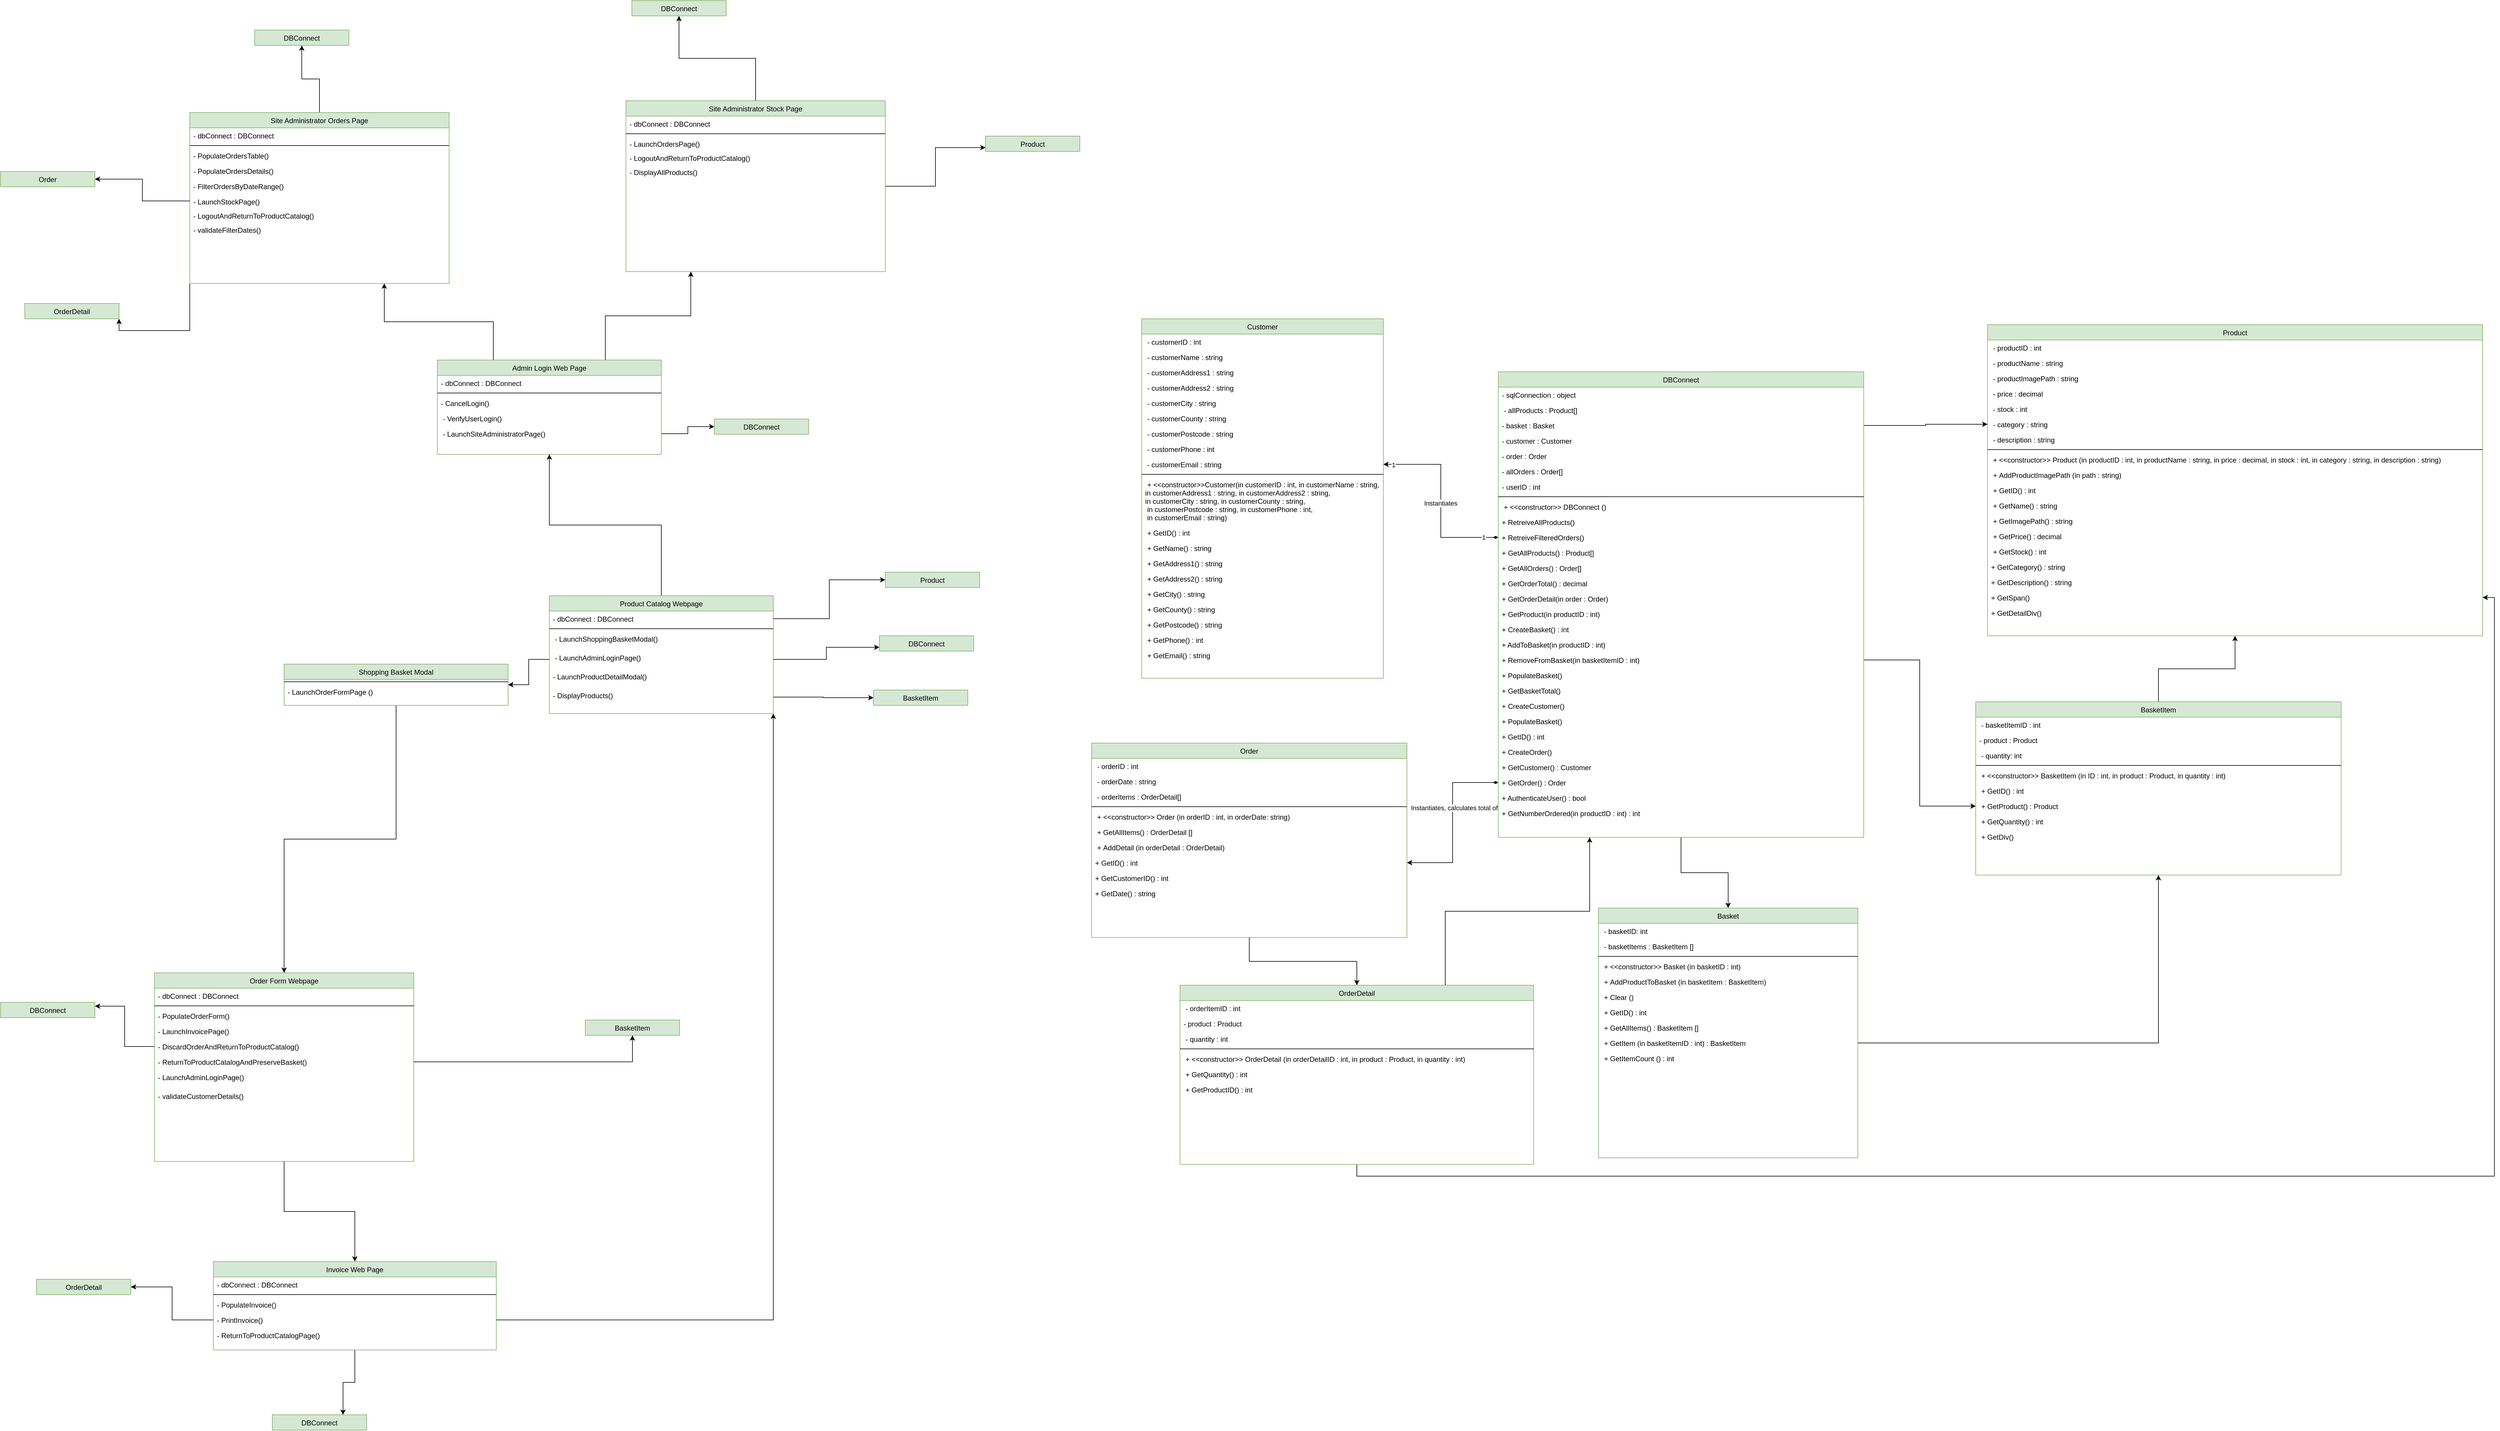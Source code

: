 <mxfile version="24.3.1" type="github">
  <diagram id="C5RBs43oDa-KdzZeNtuy" name="Page-1">
    <mxGraphModel dx="1679" dy="4403" grid="1" gridSize="10" guides="1" tooltips="1" connect="1" arrows="0" fold="1" page="1" pageScale="1" pageWidth="827" pageHeight="1169" math="0" shadow="0">
      <root>
        <mxCell id="WIyWlLk6GJQsqaUBKTNV-0" />
        <mxCell id="WIyWlLk6GJQsqaUBKTNV-1" parent="WIyWlLk6GJQsqaUBKTNV-0" />
        <mxCell id="tTByz9xbStQo4x7AQ5BX-229" value="OrderDetail" style="swimlane;fontStyle=0;align=center;verticalAlign=top;childLayout=stackLayout;horizontal=1;startSize=26;horizontalStack=0;resizeParent=1;resizeLast=0;collapsible=1;marginBottom=0;rounded=0;shadow=0;strokeWidth=1;fillColor=#d5e8d4;strokeColor=#82b366;" parent="WIyWlLk6GJQsqaUBKTNV-1" vertex="1" collapsed="1">
          <mxGeometry x="230" y="-640" width="160" height="26" as="geometry">
            <mxRectangle x="2040" y="-1150" width="535" height="330" as="alternateBounds" />
          </mxGeometry>
        </mxCell>
        <mxCell id="tTByz9xbStQo4x7AQ5BX-230" value=" - orderID : int" style="text;align=left;verticalAlign=top;spacingLeft=4;spacingRight=4;overflow=hidden;rotatable=0;points=[[0,0.5],[1,0.5]];portConstraint=eastwest;" parent="tTByz9xbStQo4x7AQ5BX-229" vertex="1">
          <mxGeometry y="26" width="535" height="26" as="geometry" />
        </mxCell>
        <mxCell id="tTByz9xbStQo4x7AQ5BX-231" value=" - customerID : int" style="text;align=left;verticalAlign=top;spacingLeft=4;spacingRight=4;overflow=hidden;rotatable=0;points=[[0,0.5],[1,0.5]];portConstraint=eastwest;rounded=0;shadow=0;html=0;" parent="tTByz9xbStQo4x7AQ5BX-229" vertex="1">
          <mxGeometry y="52" width="535" height="26" as="geometry" />
        </mxCell>
        <mxCell id="tTByz9xbStQo4x7AQ5BX-232" value=" - orderDate : DateTime" style="text;align=left;verticalAlign=top;spacingLeft=4;spacingRight=4;overflow=hidden;rotatable=0;points=[[0,0.5],[1,0.5]];portConstraint=eastwest;rounded=0;shadow=0;html=0;" parent="tTByz9xbStQo4x7AQ5BX-229" vertex="1">
          <mxGeometry y="78" width="535" height="26" as="geometry" />
        </mxCell>
        <mxCell id="tTByz9xbStQo4x7AQ5BX-233" value=" - orderDetails : OrderDetail[]" style="text;align=left;verticalAlign=top;spacingLeft=4;spacingRight=4;overflow=hidden;rotatable=0;points=[[0,0.5],[1,0.5]];portConstraint=eastwest;rounded=0;shadow=0;html=0;" parent="tTByz9xbStQo4x7AQ5BX-229" vertex="1">
          <mxGeometry y="104" width="535" height="26" as="geometry" />
        </mxCell>
        <mxCell id="tTByz9xbStQo4x7AQ5BX-234" value="" style="line;html=1;strokeWidth=1;align=left;verticalAlign=middle;spacingTop=-1;spacingLeft=3;spacingRight=3;rotatable=0;labelPosition=right;points=[];portConstraint=eastwest;" parent="tTByz9xbStQo4x7AQ5BX-229" vertex="1">
          <mxGeometry y="130" width="535" height="8" as="geometry" />
        </mxCell>
        <mxCell id="tTByz9xbStQo4x7AQ5BX-235" value=" + &lt;&lt;constructor&gt;&gt; Order (in orderID : int, in customerID : int, in currentDate : DateTime) " style="text;align=left;verticalAlign=top;spacingLeft=4;spacingRight=4;overflow=hidden;rotatable=0;points=[[0,0.5],[1,0.5]];portConstraint=eastwest;" parent="tTByz9xbStQo4x7AQ5BX-229" vertex="1">
          <mxGeometry y="138" width="535" height="26" as="geometry" />
        </mxCell>
        <mxCell id="tTByz9xbStQo4x7AQ5BX-236" value=" + GetCustomerID() : int" style="text;align=left;verticalAlign=top;spacingLeft=4;spacingRight=4;overflow=hidden;rotatable=0;points=[[0,0.5],[1,0.5]];portConstraint=eastwest;" parent="tTByz9xbStQo4x7AQ5BX-229" vertex="1">
          <mxGeometry y="164" width="535" height="26" as="geometry" />
        </mxCell>
        <mxCell id="tTByz9xbStQo4x7AQ5BX-237" value=" + GetOrderDate() : Date" style="text;align=left;verticalAlign=top;spacingLeft=4;spacingRight=4;overflow=hidden;rotatable=0;points=[[0,0.5],[1,0.5]];portConstraint=eastwest;" parent="tTByz9xbStQo4x7AQ5BX-229" vertex="1">
          <mxGeometry y="190" width="535" height="26" as="geometry" />
        </mxCell>
        <mxCell id="tTByz9xbStQo4x7AQ5BX-238" value=" + GetID() : int" style="text;align=left;verticalAlign=top;spacingLeft=4;spacingRight=4;overflow=hidden;rotatable=0;points=[[0,0.5],[1,0.5]];portConstraint=eastwest;" parent="tTByz9xbStQo4x7AQ5BX-229" vertex="1">
          <mxGeometry y="216" width="535" height="26" as="geometry" />
        </mxCell>
        <mxCell id="tTByz9xbStQo4x7AQ5BX-239" value=" + GetAllDetails() : OrderDetail []" style="text;align=left;verticalAlign=top;spacingLeft=4;spacingRight=4;overflow=hidden;rotatable=0;points=[[0,0.5],[1,0.5]];portConstraint=eastwest;" parent="tTByz9xbStQo4x7AQ5BX-229" vertex="1">
          <mxGeometry y="242" width="535" height="26" as="geometry" />
        </mxCell>
        <mxCell id="tTByz9xbStQo4x7AQ5BX-240" value=" + GetDetail (in OrderDetailID : int) : OrderDetail" style="text;align=left;verticalAlign=top;spacingLeft=4;spacingRight=4;overflow=hidden;rotatable=0;points=[[0,0.5],[1,0.5]];portConstraint=eastwest;" parent="tTByz9xbStQo4x7AQ5BX-229" vertex="1">
          <mxGeometry y="268" width="535" height="26" as="geometry" />
        </mxCell>
        <mxCell id="tTByz9xbStQo4x7AQ5BX-241" value=" + AddDetailToOrder (in orderDetail : OrderDetail)" style="text;align=left;verticalAlign=top;spacingLeft=4;spacingRight=4;overflow=hidden;rotatable=0;points=[[0,0.5],[1,0.5]];portConstraint=eastwest;" parent="tTByz9xbStQo4x7AQ5BX-229" vertex="1">
          <mxGeometry y="294" width="535" height="26" as="geometry" />
        </mxCell>
        <mxCell id="oMsgZdcFme-0ZsHR1bKw-169" style="edgeStyle=orthogonalEdgeStyle;rounded=0;orthogonalLoop=1;jettySize=auto;html=1;exitX=0.5;exitY=1;exitDx=0;exitDy=0;entryX=0.5;entryY=0;entryDx=0;entryDy=0;" edge="1" parent="WIyWlLk6GJQsqaUBKTNV-1" source="oMsgZdcFme-0ZsHR1bKw-10" target="oMsgZdcFme-0ZsHR1bKw-121">
          <mxGeometry relative="1" as="geometry" />
        </mxCell>
        <mxCell id="oMsgZdcFme-0ZsHR1bKw-10" value="DBConnect" style="swimlane;fontStyle=0;align=center;verticalAlign=top;childLayout=stackLayout;horizontal=1;startSize=26;horizontalStack=0;resizeParent=1;resizeLast=0;collapsible=1;marginBottom=0;rounded=0;shadow=0;strokeWidth=1;fillColor=#d5e8d4;strokeColor=#82b366;" vertex="1" parent="WIyWlLk6GJQsqaUBKTNV-1">
          <mxGeometry x="2710" y="-2180" width="620" height="790" as="geometry">
            <mxRectangle x="340" y="380" width="170" height="26" as="alternateBounds" />
          </mxGeometry>
        </mxCell>
        <mxCell id="oMsgZdcFme-0ZsHR1bKw-11" value="- sqlConnection : object" style="text;align=left;verticalAlign=top;spacingLeft=4;spacingRight=4;overflow=hidden;rotatable=0;points=[[0,0.5],[1,0.5]];portConstraint=eastwest;" vertex="1" parent="oMsgZdcFme-0ZsHR1bKw-10">
          <mxGeometry y="26" width="620" height="26" as="geometry" />
        </mxCell>
        <mxCell id="oMsgZdcFme-0ZsHR1bKw-12" value=" - allProducts : Product[]" style="text;align=left;verticalAlign=top;spacingLeft=4;spacingRight=4;overflow=hidden;rotatable=0;points=[[0,0.5],[1,0.5]];portConstraint=eastwest;" vertex="1" parent="oMsgZdcFme-0ZsHR1bKw-10">
          <mxGeometry y="52" width="620" height="26" as="geometry" />
        </mxCell>
        <mxCell id="oMsgZdcFme-0ZsHR1bKw-13" value="- basket : Basket" style="text;align=left;verticalAlign=top;spacingLeft=4;spacingRight=4;overflow=hidden;rotatable=0;points=[[0,0.5],[1,0.5]];portConstraint=eastwest;" vertex="1" parent="oMsgZdcFme-0ZsHR1bKw-10">
          <mxGeometry y="78" width="620" height="26" as="geometry" />
        </mxCell>
        <mxCell id="oMsgZdcFme-0ZsHR1bKw-24" value="- customer : Customer" style="text;align=left;verticalAlign=top;spacingLeft=4;spacingRight=4;overflow=hidden;rotatable=0;points=[[0,0.5],[1,0.5]];portConstraint=eastwest;" vertex="1" parent="oMsgZdcFme-0ZsHR1bKw-10">
          <mxGeometry y="104" width="620" height="26" as="geometry" />
        </mxCell>
        <mxCell id="oMsgZdcFme-0ZsHR1bKw-25" value="- order : Order" style="text;align=left;verticalAlign=top;spacingLeft=4;spacingRight=4;overflow=hidden;rotatable=0;points=[[0,0.5],[1,0.5]];portConstraint=eastwest;" vertex="1" parent="oMsgZdcFme-0ZsHR1bKw-10">
          <mxGeometry y="130" width="620" height="26" as="geometry" />
        </mxCell>
        <mxCell id="oMsgZdcFme-0ZsHR1bKw-34" value="- allOrders : Order[]" style="text;align=left;verticalAlign=top;spacingLeft=4;spacingRight=4;overflow=hidden;rotatable=0;points=[[0,0.5],[1,0.5]];portConstraint=eastwest;" vertex="1" parent="oMsgZdcFme-0ZsHR1bKw-10">
          <mxGeometry y="156" width="620" height="26" as="geometry" />
        </mxCell>
        <mxCell id="oMsgZdcFme-0ZsHR1bKw-32" value="- userID : int" style="text;align=left;verticalAlign=top;spacingLeft=4;spacingRight=4;overflow=hidden;rotatable=0;points=[[0,0.5],[1,0.5]];portConstraint=eastwest;" vertex="1" parent="oMsgZdcFme-0ZsHR1bKw-10">
          <mxGeometry y="182" width="620" height="26" as="geometry" />
        </mxCell>
        <mxCell id="oMsgZdcFme-0ZsHR1bKw-14" value="" style="line;html=1;strokeWidth=1;align=left;verticalAlign=middle;spacingTop=-1;spacingLeft=3;spacingRight=3;rotatable=0;labelPosition=right;points=[];portConstraint=eastwest;" vertex="1" parent="oMsgZdcFme-0ZsHR1bKw-10">
          <mxGeometry y="208" width="620" height="8" as="geometry" />
        </mxCell>
        <mxCell id="oMsgZdcFme-0ZsHR1bKw-15" value=" + &lt;&lt;constructor&gt;&gt; DBConnect ()" style="text;align=left;verticalAlign=top;spacingLeft=4;spacingRight=4;overflow=hidden;rotatable=0;points=[[0,0.5],[1,0.5]];portConstraint=eastwest;" vertex="1" parent="oMsgZdcFme-0ZsHR1bKw-10">
          <mxGeometry y="216" width="620" height="26" as="geometry" />
        </mxCell>
        <mxCell id="oMsgZdcFme-0ZsHR1bKw-16" value="+ RetreiveAllProducts()" style="text;align=left;verticalAlign=top;spacingLeft=4;spacingRight=4;overflow=hidden;rotatable=0;points=[[0,0.5],[1,0.5]];portConstraint=eastwest;" vertex="1" parent="oMsgZdcFme-0ZsHR1bKw-10">
          <mxGeometry y="242" width="620" height="26" as="geometry" />
        </mxCell>
        <mxCell id="oMsgZdcFme-0ZsHR1bKw-35" value="+ RetreiveFilteredOrders()" style="text;align=left;verticalAlign=top;spacingLeft=4;spacingRight=4;overflow=hidden;rotatable=0;points=[[0,0.5],[1,0.5]];portConstraint=eastwest;" vertex="1" parent="oMsgZdcFme-0ZsHR1bKw-10">
          <mxGeometry y="268" width="620" height="26" as="geometry" />
        </mxCell>
        <mxCell id="oMsgZdcFme-0ZsHR1bKw-17" value="+ GetAllProducts() : Product[]" style="text;align=left;verticalAlign=top;spacingLeft=4;spacingRight=4;overflow=hidden;rotatable=0;points=[[0,0.5],[1,0.5]];portConstraint=eastwest;" vertex="1" parent="oMsgZdcFme-0ZsHR1bKw-10">
          <mxGeometry y="294" width="620" height="26" as="geometry" />
        </mxCell>
        <mxCell id="oMsgZdcFme-0ZsHR1bKw-36" value="+ GetAllOrders() : Order[]" style="text;align=left;verticalAlign=top;spacingLeft=4;spacingRight=4;overflow=hidden;rotatable=0;points=[[0,0.5],[1,0.5]];portConstraint=eastwest;" vertex="1" parent="oMsgZdcFme-0ZsHR1bKw-10">
          <mxGeometry y="320" width="620" height="26" as="geometry" />
        </mxCell>
        <mxCell id="oMsgZdcFme-0ZsHR1bKw-37" value="+ GetOrderTotal() : decimal" style="text;align=left;verticalAlign=top;spacingLeft=4;spacingRight=4;overflow=hidden;rotatable=0;points=[[0,0.5],[1,0.5]];portConstraint=eastwest;" vertex="1" parent="oMsgZdcFme-0ZsHR1bKw-10">
          <mxGeometry y="346" width="620" height="26" as="geometry" />
        </mxCell>
        <mxCell id="oMsgZdcFme-0ZsHR1bKw-38" value="+ GetOrderDetail(in order : Order)" style="text;align=left;verticalAlign=top;spacingLeft=4;spacingRight=4;overflow=hidden;rotatable=0;points=[[0,0.5],[1,0.5]];portConstraint=eastwest;" vertex="1" parent="oMsgZdcFme-0ZsHR1bKw-10">
          <mxGeometry y="372" width="620" height="26" as="geometry" />
        </mxCell>
        <mxCell id="oMsgZdcFme-0ZsHR1bKw-18" value="+ GetProduct(in productID : int)" style="text;align=left;verticalAlign=top;spacingLeft=4;spacingRight=4;overflow=hidden;rotatable=0;points=[[0,0.5],[1,0.5]];portConstraint=eastwest;" vertex="1" parent="oMsgZdcFme-0ZsHR1bKw-10">
          <mxGeometry y="398" width="620" height="26" as="geometry" />
        </mxCell>
        <mxCell id="oMsgZdcFme-0ZsHR1bKw-19" value="+ CreateBasket() : int" style="text;align=left;verticalAlign=top;spacingLeft=4;spacingRight=4;overflow=hidden;rotatable=0;points=[[0,0.5],[1,0.5]];portConstraint=eastwest;" vertex="1" parent="oMsgZdcFme-0ZsHR1bKw-10">
          <mxGeometry y="424" width="620" height="26" as="geometry" />
        </mxCell>
        <mxCell id="oMsgZdcFme-0ZsHR1bKw-20" value="+ AddToBasket(in productID : int)" style="text;align=left;verticalAlign=top;spacingLeft=4;spacingRight=4;overflow=hidden;rotatable=0;points=[[0,0.5],[1,0.5]];portConstraint=eastwest;" vertex="1" parent="oMsgZdcFme-0ZsHR1bKw-10">
          <mxGeometry y="450" width="620" height="26" as="geometry" />
        </mxCell>
        <mxCell id="oMsgZdcFme-0ZsHR1bKw-21" value="+ RemoveFromBasket(in basketItemID : int)" style="text;align=left;verticalAlign=top;spacingLeft=4;spacingRight=4;overflow=hidden;rotatable=0;points=[[0,0.5],[1,0.5]];portConstraint=eastwest;" vertex="1" parent="oMsgZdcFme-0ZsHR1bKw-10">
          <mxGeometry y="476" width="620" height="26" as="geometry" />
        </mxCell>
        <mxCell id="oMsgZdcFme-0ZsHR1bKw-22" value="+ PopulateBasket()" style="text;align=left;verticalAlign=top;spacingLeft=4;spacingRight=4;overflow=hidden;rotatable=0;points=[[0,0.5],[1,0.5]];portConstraint=eastwest;" vertex="1" parent="oMsgZdcFme-0ZsHR1bKw-10">
          <mxGeometry y="502" width="620" height="26" as="geometry" />
        </mxCell>
        <mxCell id="oMsgZdcFme-0ZsHR1bKw-23" value="+ GetBasketTotal()" style="text;align=left;verticalAlign=top;spacingLeft=4;spacingRight=4;overflow=hidden;rotatable=0;points=[[0,0.5],[1,0.5]];portConstraint=eastwest;" vertex="1" parent="oMsgZdcFme-0ZsHR1bKw-10">
          <mxGeometry y="528" width="620" height="26" as="geometry" />
        </mxCell>
        <mxCell id="oMsgZdcFme-0ZsHR1bKw-28" value="+ CreateCustomer()" style="text;align=left;verticalAlign=top;spacingLeft=4;spacingRight=4;overflow=hidden;rotatable=0;points=[[0,0.5],[1,0.5]];portConstraint=eastwest;" vertex="1" parent="oMsgZdcFme-0ZsHR1bKw-10">
          <mxGeometry y="554" width="620" height="26" as="geometry" />
        </mxCell>
        <mxCell id="oMsgZdcFme-0ZsHR1bKw-43" value="+ PopulateBasket()" style="text;align=left;verticalAlign=top;spacingLeft=4;spacingRight=4;overflow=hidden;rotatable=0;points=[[0,0.5],[1,0.5]];portConstraint=eastwest;" vertex="1" parent="oMsgZdcFme-0ZsHR1bKw-10">
          <mxGeometry y="580" width="620" height="26" as="geometry" />
        </mxCell>
        <mxCell id="oMsgZdcFme-0ZsHR1bKw-42" value="+ GetID() : int" style="text;align=left;verticalAlign=top;spacingLeft=4;spacingRight=4;overflow=hidden;rotatable=0;points=[[0,0.5],[1,0.5]];portConstraint=eastwest;" vertex="1" parent="oMsgZdcFme-0ZsHR1bKw-10">
          <mxGeometry y="606" width="620" height="26" as="geometry" />
        </mxCell>
        <mxCell id="oMsgZdcFme-0ZsHR1bKw-29" value="+ CreateOrder()" style="text;align=left;verticalAlign=top;spacingLeft=4;spacingRight=4;overflow=hidden;rotatable=0;points=[[0,0.5],[1,0.5]];portConstraint=eastwest;" vertex="1" parent="oMsgZdcFme-0ZsHR1bKw-10">
          <mxGeometry y="632" width="620" height="26" as="geometry" />
        </mxCell>
        <mxCell id="oMsgZdcFme-0ZsHR1bKw-26" value="+ GetCustomer() : Customer" style="text;align=left;verticalAlign=top;spacingLeft=4;spacingRight=4;overflow=hidden;rotatable=0;points=[[0,0.5],[1,0.5]];portConstraint=eastwest;" vertex="1" parent="oMsgZdcFme-0ZsHR1bKw-10">
          <mxGeometry y="658" width="620" height="26" as="geometry" />
        </mxCell>
        <mxCell id="oMsgZdcFme-0ZsHR1bKw-27" value="+ GetOrder() : Order" style="text;align=left;verticalAlign=top;spacingLeft=4;spacingRight=4;overflow=hidden;rotatable=0;points=[[0,0.5],[1,0.5]];portConstraint=eastwest;" vertex="1" parent="oMsgZdcFme-0ZsHR1bKw-10">
          <mxGeometry y="684" width="620" height="26" as="geometry" />
        </mxCell>
        <mxCell id="oMsgZdcFme-0ZsHR1bKw-33" value="+ AuthenticateUser() : bool" style="text;align=left;verticalAlign=top;spacingLeft=4;spacingRight=4;overflow=hidden;rotatable=0;points=[[0,0.5],[1,0.5]];portConstraint=eastwest;" vertex="1" parent="oMsgZdcFme-0ZsHR1bKw-10">
          <mxGeometry y="710" width="620" height="26" as="geometry" />
        </mxCell>
        <mxCell id="oMsgZdcFme-0ZsHR1bKw-44" value="+ GetNumberOrdered(in productID : int) : int" style="text;align=left;verticalAlign=top;spacingLeft=4;spacingRight=4;overflow=hidden;rotatable=0;points=[[0,0.5],[1,0.5]];portConstraint=eastwest;" vertex="1" parent="oMsgZdcFme-0ZsHR1bKw-10">
          <mxGeometry y="736" width="620" height="26" as="geometry" />
        </mxCell>
        <mxCell id="oMsgZdcFme-0ZsHR1bKw-91" value="Product" style="swimlane;fontStyle=0;align=center;verticalAlign=top;childLayout=stackLayout;horizontal=1;startSize=26;horizontalStack=0;resizeParent=1;resizeLast=0;collapsible=1;marginBottom=0;rounded=0;shadow=0;strokeWidth=1;fillColor=#d5e8d4;strokeColor=#82b366;" vertex="1" parent="WIyWlLk6GJQsqaUBKTNV-1">
          <mxGeometry x="3540" y="-2260" width="840" height="528" as="geometry">
            <mxRectangle x="340" y="380" width="170" height="26" as="alternateBounds" />
          </mxGeometry>
        </mxCell>
        <mxCell id="oMsgZdcFme-0ZsHR1bKw-92" value=" - productID : int" style="text;align=left;verticalAlign=top;spacingLeft=4;spacingRight=4;overflow=hidden;rotatable=0;points=[[0,0.5],[1,0.5]];portConstraint=eastwest;" vertex="1" parent="oMsgZdcFme-0ZsHR1bKw-91">
          <mxGeometry y="26" width="840" height="26" as="geometry" />
        </mxCell>
        <mxCell id="oMsgZdcFme-0ZsHR1bKw-93" value=" - productName : string" style="text;align=left;verticalAlign=top;spacingLeft=4;spacingRight=4;overflow=hidden;rotatable=0;points=[[0,0.5],[1,0.5]];portConstraint=eastwest;" vertex="1" parent="oMsgZdcFme-0ZsHR1bKw-91">
          <mxGeometry y="52" width="840" height="26" as="geometry" />
        </mxCell>
        <mxCell id="oMsgZdcFme-0ZsHR1bKw-94" value=" - productImagePath : string" style="text;align=left;verticalAlign=top;spacingLeft=4;spacingRight=4;overflow=hidden;rotatable=0;points=[[0,0.5],[1,0.5]];portConstraint=eastwest;" vertex="1" parent="oMsgZdcFme-0ZsHR1bKw-91">
          <mxGeometry y="78" width="840" height="26" as="geometry" />
        </mxCell>
        <mxCell id="oMsgZdcFme-0ZsHR1bKw-95" value=" - price : decimal" style="text;align=left;verticalAlign=top;spacingLeft=4;spacingRight=4;overflow=hidden;rotatable=0;points=[[0,0.5],[1,0.5]];portConstraint=eastwest;" vertex="1" parent="oMsgZdcFme-0ZsHR1bKw-91">
          <mxGeometry y="104" width="840" height="26" as="geometry" />
        </mxCell>
        <mxCell id="oMsgZdcFme-0ZsHR1bKw-96" value=" - stock : int" style="text;align=left;verticalAlign=top;spacingLeft=4;spacingRight=4;overflow=hidden;rotatable=0;points=[[0,0.5],[1,0.5]];portConstraint=eastwest;" vertex="1" parent="oMsgZdcFme-0ZsHR1bKw-91">
          <mxGeometry y="130" width="840" height="26" as="geometry" />
        </mxCell>
        <mxCell id="oMsgZdcFme-0ZsHR1bKw-97" value=" - category : string&#xa;" style="text;align=left;verticalAlign=top;spacingLeft=4;spacingRight=4;overflow=hidden;rotatable=0;points=[[0,0.5],[1,0.5]];portConstraint=eastwest;" vertex="1" parent="oMsgZdcFme-0ZsHR1bKw-91">
          <mxGeometry y="156" width="840" height="26" as="geometry" />
        </mxCell>
        <mxCell id="oMsgZdcFme-0ZsHR1bKw-98" value=" - description : string&#xa;" style="text;align=left;verticalAlign=top;spacingLeft=4;spacingRight=4;overflow=hidden;rotatable=0;points=[[0,0.5],[1,0.5]];portConstraint=eastwest;" vertex="1" parent="oMsgZdcFme-0ZsHR1bKw-91">
          <mxGeometry y="182" width="840" height="26" as="geometry" />
        </mxCell>
        <mxCell id="oMsgZdcFme-0ZsHR1bKw-99" value="" style="line;html=1;strokeWidth=1;align=left;verticalAlign=middle;spacingTop=-1;spacingLeft=3;spacingRight=3;rotatable=0;labelPosition=right;points=[];portConstraint=eastwest;" vertex="1" parent="oMsgZdcFme-0ZsHR1bKw-91">
          <mxGeometry y="208" width="840" height="8" as="geometry" />
        </mxCell>
        <mxCell id="oMsgZdcFme-0ZsHR1bKw-100" value=" + &lt;&lt;constructor&gt;&gt; Product (in productID : int, in productName : string, in price : decimal, in stock : int, in category : string, in description : string)" style="text;align=left;verticalAlign=top;spacingLeft=4;spacingRight=4;overflow=hidden;rotatable=0;points=[[0,0.5],[1,0.5]];portConstraint=eastwest;" vertex="1" parent="oMsgZdcFme-0ZsHR1bKw-91">
          <mxGeometry y="216" width="840" height="26" as="geometry" />
        </mxCell>
        <mxCell id="oMsgZdcFme-0ZsHR1bKw-101" value=" + AddProductImagePath (in path : string)" style="text;align=left;verticalAlign=top;spacingLeft=4;spacingRight=4;overflow=hidden;rotatable=0;points=[[0,0.5],[1,0.5]];portConstraint=eastwest;" vertex="1" parent="oMsgZdcFme-0ZsHR1bKw-91">
          <mxGeometry y="242" width="840" height="26" as="geometry" />
        </mxCell>
        <mxCell id="oMsgZdcFme-0ZsHR1bKw-102" value=" + GetID() : int" style="text;align=left;verticalAlign=top;spacingLeft=4;spacingRight=4;overflow=hidden;rotatable=0;points=[[0,0.5],[1,0.5]];portConstraint=eastwest;" vertex="1" parent="oMsgZdcFme-0ZsHR1bKw-91">
          <mxGeometry y="268" width="840" height="26" as="geometry" />
        </mxCell>
        <mxCell id="oMsgZdcFme-0ZsHR1bKw-103" value=" + GetName() : string" style="text;align=left;verticalAlign=top;spacingLeft=4;spacingRight=4;overflow=hidden;rotatable=0;points=[[0,0.5],[1,0.5]];portConstraint=eastwest;" vertex="1" parent="oMsgZdcFme-0ZsHR1bKw-91">
          <mxGeometry y="294" width="840" height="26" as="geometry" />
        </mxCell>
        <mxCell id="oMsgZdcFme-0ZsHR1bKw-104" value=" + GetImagePath() : string" style="text;align=left;verticalAlign=top;spacingLeft=4;spacingRight=4;overflow=hidden;rotatable=0;points=[[0,0.5],[1,0.5]];portConstraint=eastwest;" vertex="1" parent="oMsgZdcFme-0ZsHR1bKw-91">
          <mxGeometry y="320" width="840" height="26" as="geometry" />
        </mxCell>
        <mxCell id="oMsgZdcFme-0ZsHR1bKw-105" value=" + GetPrice() : decimal" style="text;align=left;verticalAlign=top;spacingLeft=4;spacingRight=4;overflow=hidden;rotatable=0;points=[[0,0.5],[1,0.5]];portConstraint=eastwest;" vertex="1" parent="oMsgZdcFme-0ZsHR1bKw-91">
          <mxGeometry y="346" width="840" height="26" as="geometry" />
        </mxCell>
        <mxCell id="oMsgZdcFme-0ZsHR1bKw-106" value=" + GetStock() : int" style="text;align=left;verticalAlign=top;spacingLeft=4;spacingRight=4;overflow=hidden;rotatable=0;points=[[0,0.5],[1,0.5]];portConstraint=eastwest;" vertex="1" parent="oMsgZdcFme-0ZsHR1bKw-91">
          <mxGeometry y="372" width="840" height="26" as="geometry" />
        </mxCell>
        <mxCell id="oMsgZdcFme-0ZsHR1bKw-107" value="+ GetCategory() : string" style="text;align=left;verticalAlign=top;spacingLeft=4;spacingRight=4;overflow=hidden;rotatable=0;points=[[0,0.5],[1,0.5]];portConstraint=eastwest;" vertex="1" parent="oMsgZdcFme-0ZsHR1bKw-91">
          <mxGeometry y="398" width="840" height="26" as="geometry" />
        </mxCell>
        <mxCell id="oMsgZdcFme-0ZsHR1bKw-108" value="+ GetDescription() : string" style="text;align=left;verticalAlign=top;spacingLeft=4;spacingRight=4;overflow=hidden;rotatable=0;points=[[0,0.5],[1,0.5]];portConstraint=eastwest;" vertex="1" parent="oMsgZdcFme-0ZsHR1bKw-91">
          <mxGeometry y="424" width="840" height="26" as="geometry" />
        </mxCell>
        <mxCell id="oMsgZdcFme-0ZsHR1bKw-109" value="+ GetSpan()" style="text;align=left;verticalAlign=top;spacingLeft=4;spacingRight=4;overflow=hidden;rotatable=0;points=[[0,0.5],[1,0.5]];portConstraint=eastwest;" vertex="1" parent="oMsgZdcFme-0ZsHR1bKw-91">
          <mxGeometry y="450" width="840" height="26" as="geometry" />
        </mxCell>
        <mxCell id="oMsgZdcFme-0ZsHR1bKw-110" value="+ GetDetailDiv()" style="text;align=left;verticalAlign=top;spacingLeft=4;spacingRight=4;overflow=hidden;rotatable=0;points=[[0,0.5],[1,0.5]];portConstraint=eastwest;" vertex="1" parent="oMsgZdcFme-0ZsHR1bKw-91">
          <mxGeometry y="476" width="840" height="26" as="geometry" />
        </mxCell>
        <mxCell id="oMsgZdcFme-0ZsHR1bKw-171" style="edgeStyle=orthogonalEdgeStyle;rounded=0;orthogonalLoop=1;jettySize=auto;html=1;exitX=0.5;exitY=0;exitDx=0;exitDy=0;entryX=0.5;entryY=1;entryDx=0;entryDy=0;" edge="1" parent="WIyWlLk6GJQsqaUBKTNV-1" source="oMsgZdcFme-0ZsHR1bKw-111" target="oMsgZdcFme-0ZsHR1bKw-91">
          <mxGeometry relative="1" as="geometry" />
        </mxCell>
        <mxCell id="oMsgZdcFme-0ZsHR1bKw-111" value="BasketItem" style="swimlane;fontStyle=0;align=center;verticalAlign=top;childLayout=stackLayout;horizontal=1;startSize=26;horizontalStack=0;resizeParent=1;resizeLast=0;collapsible=1;marginBottom=0;rounded=0;shadow=0;strokeWidth=1;fillColor=#d5e8d4;strokeColor=#82b366;" vertex="1" parent="WIyWlLk6GJQsqaUBKTNV-1">
          <mxGeometry x="3520" y="-1620" width="620" height="294" as="geometry">
            <mxRectangle x="340" y="380" width="170" height="26" as="alternateBounds" />
          </mxGeometry>
        </mxCell>
        <mxCell id="oMsgZdcFme-0ZsHR1bKw-112" value=" - basketItemID : int" style="text;align=left;verticalAlign=top;spacingLeft=4;spacingRight=4;overflow=hidden;rotatable=0;points=[[0,0.5],[1,0.5]];portConstraint=eastwest;" vertex="1" parent="oMsgZdcFme-0ZsHR1bKw-111">
          <mxGeometry y="26" width="620" height="26" as="geometry" />
        </mxCell>
        <mxCell id="oMsgZdcFme-0ZsHR1bKw-113" value="- product : Product" style="text;align=left;verticalAlign=top;spacingLeft=4;spacingRight=4;overflow=hidden;rotatable=0;points=[[0,0.5],[1,0.5]];portConstraint=eastwest;" vertex="1" parent="oMsgZdcFme-0ZsHR1bKw-111">
          <mxGeometry y="52" width="620" height="26" as="geometry" />
        </mxCell>
        <mxCell id="oMsgZdcFme-0ZsHR1bKw-114" value=" - quantity: int" style="text;align=left;verticalAlign=top;spacingLeft=4;spacingRight=4;overflow=hidden;rotatable=0;points=[[0,0.5],[1,0.5]];portConstraint=eastwest;" vertex="1" parent="oMsgZdcFme-0ZsHR1bKw-111">
          <mxGeometry y="78" width="620" height="26" as="geometry" />
        </mxCell>
        <mxCell id="oMsgZdcFme-0ZsHR1bKw-115" value="" style="line;html=1;strokeWidth=1;align=left;verticalAlign=middle;spacingTop=-1;spacingLeft=3;spacingRight=3;rotatable=0;labelPosition=right;points=[];portConstraint=eastwest;" vertex="1" parent="oMsgZdcFme-0ZsHR1bKw-111">
          <mxGeometry y="104" width="620" height="8" as="geometry" />
        </mxCell>
        <mxCell id="oMsgZdcFme-0ZsHR1bKw-116" value=" + &lt;&lt;constructor&gt;&gt; BasketItem (in ID : int, in product : Product, in quantity : int)" style="text;align=left;verticalAlign=top;spacingLeft=4;spacingRight=4;overflow=hidden;rotatable=0;points=[[0,0.5],[1,0.5]];portConstraint=eastwest;" vertex="1" parent="oMsgZdcFme-0ZsHR1bKw-111">
          <mxGeometry y="112" width="620" height="26" as="geometry" />
        </mxCell>
        <mxCell id="oMsgZdcFme-0ZsHR1bKw-117" value=" + GetID() : int" style="text;align=left;verticalAlign=top;spacingLeft=4;spacingRight=4;overflow=hidden;rotatable=0;points=[[0,0.5],[1,0.5]];portConstraint=eastwest;" vertex="1" parent="oMsgZdcFme-0ZsHR1bKw-111">
          <mxGeometry y="138" width="620" height="26" as="geometry" />
        </mxCell>
        <mxCell id="oMsgZdcFme-0ZsHR1bKw-118" value=" + GetProduct() : Product" style="text;align=left;verticalAlign=top;spacingLeft=4;spacingRight=4;overflow=hidden;rotatable=0;points=[[0,0.5],[1,0.5]];portConstraint=eastwest;" vertex="1" parent="oMsgZdcFme-0ZsHR1bKw-111">
          <mxGeometry y="164" width="620" height="26" as="geometry" />
        </mxCell>
        <mxCell id="oMsgZdcFme-0ZsHR1bKw-119" value=" + GetQuantity() : int" style="text;align=left;verticalAlign=top;spacingLeft=4;spacingRight=4;overflow=hidden;rotatable=0;points=[[0,0.5],[1,0.5]];portConstraint=eastwest;" vertex="1" parent="oMsgZdcFme-0ZsHR1bKw-111">
          <mxGeometry y="190" width="620" height="26" as="geometry" />
        </mxCell>
        <mxCell id="oMsgZdcFme-0ZsHR1bKw-120" value=" + GetDiv()" style="text;align=left;verticalAlign=top;spacingLeft=4;spacingRight=4;overflow=hidden;rotatable=0;points=[[0,0.5],[1,0.5]];portConstraint=eastwest;" vertex="1" parent="oMsgZdcFme-0ZsHR1bKw-111">
          <mxGeometry y="216" width="620" height="26" as="geometry" />
        </mxCell>
        <mxCell id="oMsgZdcFme-0ZsHR1bKw-121" value="Basket" style="swimlane;fontStyle=0;align=center;verticalAlign=top;childLayout=stackLayout;horizontal=1;startSize=26;horizontalStack=0;resizeParent=1;resizeLast=0;collapsible=1;marginBottom=0;rounded=0;shadow=0;strokeWidth=1;fillColor=#d5e8d4;strokeColor=#82b366;" vertex="1" parent="WIyWlLk6GJQsqaUBKTNV-1">
          <mxGeometry x="2880" y="-1270" width="440" height="424" as="geometry">
            <mxRectangle x="340" y="380" width="170" height="26" as="alternateBounds" />
          </mxGeometry>
        </mxCell>
        <mxCell id="oMsgZdcFme-0ZsHR1bKw-122" value=" - basketID: int" style="text;align=left;verticalAlign=top;spacingLeft=4;spacingRight=4;overflow=hidden;rotatable=0;points=[[0,0.5],[1,0.5]];portConstraint=eastwest;" vertex="1" parent="oMsgZdcFme-0ZsHR1bKw-121">
          <mxGeometry y="26" width="440" height="26" as="geometry" />
        </mxCell>
        <mxCell id="oMsgZdcFme-0ZsHR1bKw-123" value=" - basketItems : BasketItem []" style="text;align=left;verticalAlign=top;spacingLeft=4;spacingRight=4;overflow=hidden;rotatable=0;points=[[0,0.5],[1,0.5]];portConstraint=eastwest;" vertex="1" parent="oMsgZdcFme-0ZsHR1bKw-121">
          <mxGeometry y="52" width="440" height="26" as="geometry" />
        </mxCell>
        <mxCell id="oMsgZdcFme-0ZsHR1bKw-124" value="" style="line;html=1;strokeWidth=1;align=left;verticalAlign=middle;spacingTop=-1;spacingLeft=3;spacingRight=3;rotatable=0;labelPosition=right;points=[];portConstraint=eastwest;" vertex="1" parent="oMsgZdcFme-0ZsHR1bKw-121">
          <mxGeometry y="78" width="440" height="8" as="geometry" />
        </mxCell>
        <mxCell id="oMsgZdcFme-0ZsHR1bKw-125" value=" + &lt;&lt;constructor&gt;&gt; Basket (in basketID : int) " style="text;align=left;verticalAlign=top;spacingLeft=4;spacingRight=4;overflow=hidden;rotatable=0;points=[[0,0.5],[1,0.5]];portConstraint=eastwest;" vertex="1" parent="oMsgZdcFme-0ZsHR1bKw-121">
          <mxGeometry y="86" width="440" height="26" as="geometry" />
        </mxCell>
        <mxCell id="oMsgZdcFme-0ZsHR1bKw-126" value=" + AddProductToBasket (in basketItem : BasketItem)" style="text;align=left;verticalAlign=top;spacingLeft=4;spacingRight=4;overflow=hidden;rotatable=0;points=[[0,0.5],[1,0.5]];portConstraint=eastwest;" vertex="1" parent="oMsgZdcFme-0ZsHR1bKw-121">
          <mxGeometry y="112" width="440" height="26" as="geometry" />
        </mxCell>
        <mxCell id="oMsgZdcFme-0ZsHR1bKw-127" value=" + Clear ()" style="text;align=left;verticalAlign=top;spacingLeft=4;spacingRight=4;overflow=hidden;rotatable=0;points=[[0,0.5],[1,0.5]];portConstraint=eastwest;" vertex="1" parent="oMsgZdcFme-0ZsHR1bKw-121">
          <mxGeometry y="138" width="440" height="26" as="geometry" />
        </mxCell>
        <mxCell id="oMsgZdcFme-0ZsHR1bKw-128" value=" + GetID() : int" style="text;align=left;verticalAlign=top;spacingLeft=4;spacingRight=4;overflow=hidden;rotatable=0;points=[[0,0.5],[1,0.5]];portConstraint=eastwest;" vertex="1" parent="oMsgZdcFme-0ZsHR1bKw-121">
          <mxGeometry y="164" width="440" height="26" as="geometry" />
        </mxCell>
        <mxCell id="oMsgZdcFme-0ZsHR1bKw-129" value=" + GetAllItems() : BasketItem []" style="text;align=left;verticalAlign=top;spacingLeft=4;spacingRight=4;overflow=hidden;rotatable=0;points=[[0,0.5],[1,0.5]];portConstraint=eastwest;" vertex="1" parent="oMsgZdcFme-0ZsHR1bKw-121">
          <mxGeometry y="190" width="440" height="26" as="geometry" />
        </mxCell>
        <mxCell id="oMsgZdcFme-0ZsHR1bKw-130" value=" + GetItem (in basketItemID : int) : BasketItem" style="text;align=left;verticalAlign=top;spacingLeft=4;spacingRight=4;overflow=hidden;rotatable=0;points=[[0,0.5],[1,0.5]];portConstraint=eastwest;" vertex="1" parent="oMsgZdcFme-0ZsHR1bKw-121">
          <mxGeometry y="216" width="440" height="26" as="geometry" />
        </mxCell>
        <mxCell id="oMsgZdcFme-0ZsHR1bKw-131" value=" + GetItemCount () : int" style="text;align=left;verticalAlign=top;spacingLeft=4;spacingRight=4;overflow=hidden;rotatable=0;points=[[0,0.5],[1,0.5]];portConstraint=eastwest;" vertex="1" parent="oMsgZdcFme-0ZsHR1bKw-121">
          <mxGeometry y="242" width="440" height="26" as="geometry" />
        </mxCell>
        <mxCell id="oMsgZdcFme-0ZsHR1bKw-261" style="edgeStyle=orthogonalEdgeStyle;rounded=0;orthogonalLoop=1;jettySize=auto;html=1;exitX=0.5;exitY=0;exitDx=0;exitDy=0;entryX=0.5;entryY=1;entryDx=0;entryDy=0;" edge="1" parent="WIyWlLk6GJQsqaUBKTNV-1" source="oMsgZdcFme-0ZsHR1bKw-132" target="oMsgZdcFme-0ZsHR1bKw-255">
          <mxGeometry relative="1" as="geometry" />
        </mxCell>
        <mxCell id="oMsgZdcFme-0ZsHR1bKw-132" value="Product Catalog Webpage" style="swimlane;fontStyle=0;align=center;verticalAlign=top;childLayout=stackLayout;horizontal=1;startSize=26;horizontalStack=0;resizeParent=1;resizeLast=0;collapsible=1;marginBottom=0;rounded=0;shadow=0;strokeWidth=1;fillColor=#d5e8d4;strokeColor=#82b366;" vertex="1" parent="WIyWlLk6GJQsqaUBKTNV-1">
          <mxGeometry x="1100" y="-1800" width="380" height="200" as="geometry">
            <mxRectangle x="1060" y="200" width="170" height="26" as="alternateBounds" />
          </mxGeometry>
        </mxCell>
        <mxCell id="oMsgZdcFme-0ZsHR1bKw-133" value="- dbConnect : DBConnect" style="text;align=left;verticalAlign=top;spacingLeft=4;spacingRight=4;overflow=hidden;rotatable=0;points=[[0,0.5],[1,0.5]];portConstraint=eastwest;" vertex="1" parent="oMsgZdcFme-0ZsHR1bKw-132">
          <mxGeometry y="26" width="380" height="26" as="geometry" />
        </mxCell>
        <mxCell id="oMsgZdcFme-0ZsHR1bKw-134" value="" style="line;html=1;strokeWidth=1;align=left;verticalAlign=middle;spacingTop=-1;spacingLeft=3;spacingRight=3;rotatable=0;labelPosition=right;points=[];portConstraint=eastwest;" vertex="1" parent="oMsgZdcFme-0ZsHR1bKw-132">
          <mxGeometry y="52" width="380" height="8" as="geometry" />
        </mxCell>
        <mxCell id="oMsgZdcFme-0ZsHR1bKw-135" value=" - LaunchShoppingBasketModal()" style="text;align=left;verticalAlign=top;spacingLeft=4;spacingRight=4;overflow=hidden;rotatable=0;points=[[0,0.5],[1,0.5]];portConstraint=eastwest;" vertex="1" parent="oMsgZdcFme-0ZsHR1bKw-132">
          <mxGeometry y="60" width="380" height="32" as="geometry" />
        </mxCell>
        <mxCell id="oMsgZdcFme-0ZsHR1bKw-136" value=" - LaunchAdminLoginPage()" style="text;align=left;verticalAlign=top;spacingLeft=4;spacingRight=4;overflow=hidden;rotatable=0;points=[[0,0.5],[1,0.5]];portConstraint=eastwest;" vertex="1" parent="oMsgZdcFme-0ZsHR1bKw-132">
          <mxGeometry y="92" width="380" height="32" as="geometry" />
        </mxCell>
        <mxCell id="oMsgZdcFme-0ZsHR1bKw-137" value="- LaunchProductDetailModal()" style="text;align=left;verticalAlign=top;spacingLeft=4;spacingRight=4;overflow=hidden;rotatable=0;points=[[0,0.5],[1,0.5]];portConstraint=eastwest;" vertex="1" parent="oMsgZdcFme-0ZsHR1bKw-132">
          <mxGeometry y="124" width="380" height="32" as="geometry" />
        </mxCell>
        <mxCell id="oMsgZdcFme-0ZsHR1bKw-138" value="- DisplayProducts()" style="text;align=left;verticalAlign=top;spacingLeft=4;spacingRight=4;overflow=hidden;rotatable=0;points=[[0,0.5],[1,0.5]];portConstraint=eastwest;" vertex="1" parent="oMsgZdcFme-0ZsHR1bKw-132">
          <mxGeometry y="156" width="380" height="32" as="geometry" />
        </mxCell>
        <mxCell id="oMsgZdcFme-0ZsHR1bKw-139" value="Product" style="swimlane;fontStyle=0;align=center;verticalAlign=top;childLayout=stackLayout;horizontal=1;startSize=26;horizontalStack=0;resizeParent=1;resizeLast=0;collapsible=1;marginBottom=0;rounded=0;shadow=0;strokeWidth=1;fillColor=#d5e8d4;strokeColor=#82b366;" vertex="1" collapsed="1" parent="WIyWlLk6GJQsqaUBKTNV-1">
          <mxGeometry x="1670" y="-1840" width="160" height="26" as="geometry">
            <mxRectangle x="2040" y="-1150" width="535" height="330" as="alternateBounds" />
          </mxGeometry>
        </mxCell>
        <mxCell id="oMsgZdcFme-0ZsHR1bKw-140" value=" - orderID : int" style="text;align=left;verticalAlign=top;spacingLeft=4;spacingRight=4;overflow=hidden;rotatable=0;points=[[0,0.5],[1,0.5]];portConstraint=eastwest;" vertex="1" parent="oMsgZdcFme-0ZsHR1bKw-139">
          <mxGeometry y="26" width="535" height="26" as="geometry" />
        </mxCell>
        <mxCell id="oMsgZdcFme-0ZsHR1bKw-141" value=" - customerID : int" style="text;align=left;verticalAlign=top;spacingLeft=4;spacingRight=4;overflow=hidden;rotatable=0;points=[[0,0.5],[1,0.5]];portConstraint=eastwest;rounded=0;shadow=0;html=0;" vertex="1" parent="oMsgZdcFme-0ZsHR1bKw-139">
          <mxGeometry y="52" width="535" height="26" as="geometry" />
        </mxCell>
        <mxCell id="oMsgZdcFme-0ZsHR1bKw-142" value=" - orderDate : DateTime" style="text;align=left;verticalAlign=top;spacingLeft=4;spacingRight=4;overflow=hidden;rotatable=0;points=[[0,0.5],[1,0.5]];portConstraint=eastwest;rounded=0;shadow=0;html=0;" vertex="1" parent="oMsgZdcFme-0ZsHR1bKw-139">
          <mxGeometry y="78" width="535" height="26" as="geometry" />
        </mxCell>
        <mxCell id="oMsgZdcFme-0ZsHR1bKw-143" value=" - orderDetails : OrderDetail[]" style="text;align=left;verticalAlign=top;spacingLeft=4;spacingRight=4;overflow=hidden;rotatable=0;points=[[0,0.5],[1,0.5]];portConstraint=eastwest;rounded=0;shadow=0;html=0;" vertex="1" parent="oMsgZdcFme-0ZsHR1bKw-139">
          <mxGeometry y="104" width="535" height="26" as="geometry" />
        </mxCell>
        <mxCell id="oMsgZdcFme-0ZsHR1bKw-144" value="" style="line;html=1;strokeWidth=1;align=left;verticalAlign=middle;spacingTop=-1;spacingLeft=3;spacingRight=3;rotatable=0;labelPosition=right;points=[];portConstraint=eastwest;" vertex="1" parent="oMsgZdcFme-0ZsHR1bKw-139">
          <mxGeometry y="130" width="535" height="8" as="geometry" />
        </mxCell>
        <mxCell id="oMsgZdcFme-0ZsHR1bKw-145" value=" + &lt;&lt;constructor&gt;&gt; Order (in orderID : int, in customerID : int, in currentDate : DateTime) " style="text;align=left;verticalAlign=top;spacingLeft=4;spacingRight=4;overflow=hidden;rotatable=0;points=[[0,0.5],[1,0.5]];portConstraint=eastwest;" vertex="1" parent="oMsgZdcFme-0ZsHR1bKw-139">
          <mxGeometry y="138" width="535" height="26" as="geometry" />
        </mxCell>
        <mxCell id="oMsgZdcFme-0ZsHR1bKw-146" value=" + GetCustomerID() : int" style="text;align=left;verticalAlign=top;spacingLeft=4;spacingRight=4;overflow=hidden;rotatable=0;points=[[0,0.5],[1,0.5]];portConstraint=eastwest;" vertex="1" parent="oMsgZdcFme-0ZsHR1bKw-139">
          <mxGeometry y="164" width="535" height="26" as="geometry" />
        </mxCell>
        <mxCell id="oMsgZdcFme-0ZsHR1bKw-147" value=" + GetOrderDate() : Date" style="text;align=left;verticalAlign=top;spacingLeft=4;spacingRight=4;overflow=hidden;rotatable=0;points=[[0,0.5],[1,0.5]];portConstraint=eastwest;" vertex="1" parent="oMsgZdcFme-0ZsHR1bKw-139">
          <mxGeometry y="190" width="535" height="26" as="geometry" />
        </mxCell>
        <mxCell id="oMsgZdcFme-0ZsHR1bKw-148" value=" + GetID() : int" style="text;align=left;verticalAlign=top;spacingLeft=4;spacingRight=4;overflow=hidden;rotatable=0;points=[[0,0.5],[1,0.5]];portConstraint=eastwest;" vertex="1" parent="oMsgZdcFme-0ZsHR1bKw-139">
          <mxGeometry y="216" width="535" height="26" as="geometry" />
        </mxCell>
        <mxCell id="oMsgZdcFme-0ZsHR1bKw-149" value=" + GetAllDetails() : OrderDetail []" style="text;align=left;verticalAlign=top;spacingLeft=4;spacingRight=4;overflow=hidden;rotatable=0;points=[[0,0.5],[1,0.5]];portConstraint=eastwest;" vertex="1" parent="oMsgZdcFme-0ZsHR1bKw-139">
          <mxGeometry y="242" width="535" height="26" as="geometry" />
        </mxCell>
        <mxCell id="oMsgZdcFme-0ZsHR1bKw-150" value=" + GetDetail (in OrderDetailID : int) : OrderDetail" style="text;align=left;verticalAlign=top;spacingLeft=4;spacingRight=4;overflow=hidden;rotatable=0;points=[[0,0.5],[1,0.5]];portConstraint=eastwest;" vertex="1" parent="oMsgZdcFme-0ZsHR1bKw-139">
          <mxGeometry y="268" width="535" height="26" as="geometry" />
        </mxCell>
        <mxCell id="oMsgZdcFme-0ZsHR1bKw-151" value=" + AddDetailToOrder (in orderDetail : OrderDetail)" style="text;align=left;verticalAlign=top;spacingLeft=4;spacingRight=4;overflow=hidden;rotatable=0;points=[[0,0.5],[1,0.5]];portConstraint=eastwest;" vertex="1" parent="oMsgZdcFme-0ZsHR1bKw-139">
          <mxGeometry y="294" width="535" height="26" as="geometry" />
        </mxCell>
        <mxCell id="oMsgZdcFme-0ZsHR1bKw-152" value="BasketItem" style="swimlane;fontStyle=0;align=center;verticalAlign=top;childLayout=stackLayout;horizontal=1;startSize=26;horizontalStack=0;resizeParent=1;resizeLast=0;collapsible=1;marginBottom=0;rounded=0;shadow=0;strokeWidth=1;fillColor=#d5e8d4;strokeColor=#82b366;" vertex="1" collapsed="1" parent="WIyWlLk6GJQsqaUBKTNV-1">
          <mxGeometry x="1650" y="-1640" width="160" height="26" as="geometry">
            <mxRectangle x="2040" y="-1150" width="535" height="330" as="alternateBounds" />
          </mxGeometry>
        </mxCell>
        <mxCell id="oMsgZdcFme-0ZsHR1bKw-153" value=" - orderID : int" style="text;align=left;verticalAlign=top;spacingLeft=4;spacingRight=4;overflow=hidden;rotatable=0;points=[[0,0.5],[1,0.5]];portConstraint=eastwest;" vertex="1" parent="oMsgZdcFme-0ZsHR1bKw-152">
          <mxGeometry y="26" width="535" height="26" as="geometry" />
        </mxCell>
        <mxCell id="oMsgZdcFme-0ZsHR1bKw-154" value=" - customerID : int" style="text;align=left;verticalAlign=top;spacingLeft=4;spacingRight=4;overflow=hidden;rotatable=0;points=[[0,0.5],[1,0.5]];portConstraint=eastwest;rounded=0;shadow=0;html=0;" vertex="1" parent="oMsgZdcFme-0ZsHR1bKw-152">
          <mxGeometry y="52" width="535" height="26" as="geometry" />
        </mxCell>
        <mxCell id="oMsgZdcFme-0ZsHR1bKw-155" value=" - orderDate : DateTime" style="text;align=left;verticalAlign=top;spacingLeft=4;spacingRight=4;overflow=hidden;rotatable=0;points=[[0,0.5],[1,0.5]];portConstraint=eastwest;rounded=0;shadow=0;html=0;" vertex="1" parent="oMsgZdcFme-0ZsHR1bKw-152">
          <mxGeometry y="78" width="535" height="26" as="geometry" />
        </mxCell>
        <mxCell id="oMsgZdcFme-0ZsHR1bKw-156" value=" - orderDetails : OrderDetail[]" style="text;align=left;verticalAlign=top;spacingLeft=4;spacingRight=4;overflow=hidden;rotatable=0;points=[[0,0.5],[1,0.5]];portConstraint=eastwest;rounded=0;shadow=0;html=0;" vertex="1" parent="oMsgZdcFme-0ZsHR1bKw-152">
          <mxGeometry y="104" width="535" height="26" as="geometry" />
        </mxCell>
        <mxCell id="oMsgZdcFme-0ZsHR1bKw-157" value="" style="line;html=1;strokeWidth=1;align=left;verticalAlign=middle;spacingTop=-1;spacingLeft=3;spacingRight=3;rotatable=0;labelPosition=right;points=[];portConstraint=eastwest;" vertex="1" parent="oMsgZdcFme-0ZsHR1bKw-152">
          <mxGeometry y="130" width="535" height="8" as="geometry" />
        </mxCell>
        <mxCell id="oMsgZdcFme-0ZsHR1bKw-158" value=" + &lt;&lt;constructor&gt;&gt; Order (in orderID : int, in customerID : int, in currentDate : DateTime) " style="text;align=left;verticalAlign=top;spacingLeft=4;spacingRight=4;overflow=hidden;rotatable=0;points=[[0,0.5],[1,0.5]];portConstraint=eastwest;" vertex="1" parent="oMsgZdcFme-0ZsHR1bKw-152">
          <mxGeometry y="138" width="535" height="26" as="geometry" />
        </mxCell>
        <mxCell id="oMsgZdcFme-0ZsHR1bKw-159" value=" + GetCustomerID() : int" style="text;align=left;verticalAlign=top;spacingLeft=4;spacingRight=4;overflow=hidden;rotatable=0;points=[[0,0.5],[1,0.5]];portConstraint=eastwest;" vertex="1" parent="oMsgZdcFme-0ZsHR1bKw-152">
          <mxGeometry y="164" width="535" height="26" as="geometry" />
        </mxCell>
        <mxCell id="oMsgZdcFme-0ZsHR1bKw-160" value=" + GetOrderDate() : Date" style="text;align=left;verticalAlign=top;spacingLeft=4;spacingRight=4;overflow=hidden;rotatable=0;points=[[0,0.5],[1,0.5]];portConstraint=eastwest;" vertex="1" parent="oMsgZdcFme-0ZsHR1bKw-152">
          <mxGeometry y="190" width="535" height="26" as="geometry" />
        </mxCell>
        <mxCell id="oMsgZdcFme-0ZsHR1bKw-161" value=" + GetID() : int" style="text;align=left;verticalAlign=top;spacingLeft=4;spacingRight=4;overflow=hidden;rotatable=0;points=[[0,0.5],[1,0.5]];portConstraint=eastwest;" vertex="1" parent="oMsgZdcFme-0ZsHR1bKw-152">
          <mxGeometry y="216" width="535" height="26" as="geometry" />
        </mxCell>
        <mxCell id="oMsgZdcFme-0ZsHR1bKw-162" value=" + GetAllDetails() : OrderDetail []" style="text;align=left;verticalAlign=top;spacingLeft=4;spacingRight=4;overflow=hidden;rotatable=0;points=[[0,0.5],[1,0.5]];portConstraint=eastwest;" vertex="1" parent="oMsgZdcFme-0ZsHR1bKw-152">
          <mxGeometry y="242" width="535" height="26" as="geometry" />
        </mxCell>
        <mxCell id="oMsgZdcFme-0ZsHR1bKw-163" value=" + GetDetail (in OrderDetailID : int) : OrderDetail" style="text;align=left;verticalAlign=top;spacingLeft=4;spacingRight=4;overflow=hidden;rotatable=0;points=[[0,0.5],[1,0.5]];portConstraint=eastwest;" vertex="1" parent="oMsgZdcFme-0ZsHR1bKw-152">
          <mxGeometry y="268" width="535" height="26" as="geometry" />
        </mxCell>
        <mxCell id="oMsgZdcFme-0ZsHR1bKw-164" value=" + AddDetailToOrder (in orderDetail : OrderDetail)" style="text;align=left;verticalAlign=top;spacingLeft=4;spacingRight=4;overflow=hidden;rotatable=0;points=[[0,0.5],[1,0.5]];portConstraint=eastwest;" vertex="1" parent="oMsgZdcFme-0ZsHR1bKw-152">
          <mxGeometry y="294" width="535" height="26" as="geometry" />
        </mxCell>
        <mxCell id="oMsgZdcFme-0ZsHR1bKw-165" style="edgeStyle=orthogonalEdgeStyle;rounded=0;orthogonalLoop=1;jettySize=auto;html=1;exitX=1;exitY=0.5;exitDx=0;exitDy=0;entryX=0;entryY=0.5;entryDx=0;entryDy=0;" edge="1" parent="WIyWlLk6GJQsqaUBKTNV-1" source="oMsgZdcFme-0ZsHR1bKw-138" target="oMsgZdcFme-0ZsHR1bKw-152">
          <mxGeometry relative="1" as="geometry" />
        </mxCell>
        <mxCell id="oMsgZdcFme-0ZsHR1bKw-166" style="edgeStyle=orthogonalEdgeStyle;rounded=0;orthogonalLoop=1;jettySize=auto;html=1;exitX=1;exitY=0.5;exitDx=0;exitDy=0;entryX=0;entryY=0.5;entryDx=0;entryDy=0;" edge="1" parent="WIyWlLk6GJQsqaUBKTNV-1" source="oMsgZdcFme-0ZsHR1bKw-133" target="oMsgZdcFme-0ZsHR1bKw-139">
          <mxGeometry relative="1" as="geometry" />
        </mxCell>
        <mxCell id="oMsgZdcFme-0ZsHR1bKw-167" style="edgeStyle=orthogonalEdgeStyle;rounded=0;orthogonalLoop=1;jettySize=auto;html=1;exitX=1;exitY=0.5;exitDx=0;exitDy=0;entryX=0;entryY=0.5;entryDx=0;entryDy=0;" edge="1" parent="WIyWlLk6GJQsqaUBKTNV-1" source="oMsgZdcFme-0ZsHR1bKw-13" target="oMsgZdcFme-0ZsHR1bKw-97">
          <mxGeometry relative="1" as="geometry" />
        </mxCell>
        <mxCell id="oMsgZdcFme-0ZsHR1bKw-168" style="edgeStyle=orthogonalEdgeStyle;rounded=0;orthogonalLoop=1;jettySize=auto;html=1;exitX=1;exitY=0.5;exitDx=0;exitDy=0;entryX=0;entryY=0.5;entryDx=0;entryDy=0;" edge="1" parent="WIyWlLk6GJQsqaUBKTNV-1" source="oMsgZdcFme-0ZsHR1bKw-21" target="oMsgZdcFme-0ZsHR1bKw-118">
          <mxGeometry relative="1" as="geometry" />
        </mxCell>
        <mxCell id="oMsgZdcFme-0ZsHR1bKw-170" style="edgeStyle=orthogonalEdgeStyle;rounded=0;orthogonalLoop=1;jettySize=auto;html=1;exitX=1;exitY=0.5;exitDx=0;exitDy=0;entryX=0.5;entryY=1;entryDx=0;entryDy=0;" edge="1" parent="WIyWlLk6GJQsqaUBKTNV-1" source="oMsgZdcFme-0ZsHR1bKw-130" target="oMsgZdcFme-0ZsHR1bKw-111">
          <mxGeometry relative="1" as="geometry" />
        </mxCell>
        <mxCell id="oMsgZdcFme-0ZsHR1bKw-252" style="edgeStyle=orthogonalEdgeStyle;rounded=0;orthogonalLoop=1;jettySize=auto;html=1;exitX=0.5;exitY=1;exitDx=0;exitDy=0;entryX=0.5;entryY=0;entryDx=0;entryDy=0;" edge="1" parent="WIyWlLk6GJQsqaUBKTNV-1" source="oMsgZdcFme-0ZsHR1bKw-172" target="oMsgZdcFme-0ZsHR1bKw-246">
          <mxGeometry relative="1" as="geometry" />
        </mxCell>
        <mxCell id="oMsgZdcFme-0ZsHR1bKw-172" value="Order Form Webpage" style="swimlane;fontStyle=0;align=center;verticalAlign=top;childLayout=stackLayout;horizontal=1;startSize=26;horizontalStack=0;resizeParent=1;resizeLast=0;collapsible=1;marginBottom=0;rounded=0;shadow=0;strokeWidth=1;fillColor=#d5e8d4;strokeColor=#82b366;" vertex="1" parent="WIyWlLk6GJQsqaUBKTNV-1">
          <mxGeometry x="430" y="-1160" width="440" height="320" as="geometry">
            <mxRectangle x="340" y="380" width="170" height="26" as="alternateBounds" />
          </mxGeometry>
        </mxCell>
        <mxCell id="oMsgZdcFme-0ZsHR1bKw-173" value="- dbConnect : DBConnect" style="text;align=left;verticalAlign=top;spacingLeft=4;spacingRight=4;overflow=hidden;rotatable=0;points=[[0,0.5],[1,0.5]];portConstraint=eastwest;" vertex="1" parent="oMsgZdcFme-0ZsHR1bKw-172">
          <mxGeometry y="26" width="440" height="26" as="geometry" />
        </mxCell>
        <mxCell id="oMsgZdcFme-0ZsHR1bKw-174" value="" style="line;html=1;strokeWidth=1;align=left;verticalAlign=middle;spacingTop=-1;spacingLeft=3;spacingRight=3;rotatable=0;labelPosition=right;points=[];portConstraint=eastwest;" vertex="1" parent="oMsgZdcFme-0ZsHR1bKw-172">
          <mxGeometry y="52" width="440" height="8" as="geometry" />
        </mxCell>
        <mxCell id="oMsgZdcFme-0ZsHR1bKw-175" value="- PopulateOrderForm()" style="text;align=left;verticalAlign=top;spacingLeft=4;spacingRight=4;overflow=hidden;rotatable=0;points=[[0,0.5],[1,0.5]];portConstraint=eastwest;" vertex="1" parent="oMsgZdcFme-0ZsHR1bKw-172">
          <mxGeometry y="60" width="440" height="26" as="geometry" />
        </mxCell>
        <mxCell id="oMsgZdcFme-0ZsHR1bKw-176" value="- LaunchInvoicePage()" style="text;align=left;verticalAlign=top;spacingLeft=4;spacingRight=4;overflow=hidden;rotatable=0;points=[[0,0.5],[1,0.5]];portConstraint=eastwest;" vertex="1" parent="oMsgZdcFme-0ZsHR1bKw-172">
          <mxGeometry y="86" width="440" height="26" as="geometry" />
        </mxCell>
        <mxCell id="oMsgZdcFme-0ZsHR1bKw-177" value="- DiscardOrderAndReturnToProductCatalog()" style="text;align=left;verticalAlign=top;spacingLeft=4;spacingRight=4;overflow=hidden;rotatable=0;points=[[0,0.5],[1,0.5]];portConstraint=eastwest;" vertex="1" parent="oMsgZdcFme-0ZsHR1bKw-172">
          <mxGeometry y="112" width="440" height="26" as="geometry" />
        </mxCell>
        <mxCell id="oMsgZdcFme-0ZsHR1bKw-178" value="- ReturnToProductCatalogAndPreserveBasket()" style="text;align=left;verticalAlign=top;spacingLeft=4;spacingRight=4;overflow=hidden;rotatable=0;points=[[0,0.5],[1,0.5]];portConstraint=eastwest;" vertex="1" parent="oMsgZdcFme-0ZsHR1bKw-172">
          <mxGeometry y="138" width="440" height="26" as="geometry" />
        </mxCell>
        <mxCell id="oMsgZdcFme-0ZsHR1bKw-179" value="- LaunchAdminLoginPage()" style="text;align=left;verticalAlign=top;spacingLeft=4;spacingRight=4;overflow=hidden;rotatable=0;points=[[0,0.5],[1,0.5]];portConstraint=eastwest;" vertex="1" parent="oMsgZdcFme-0ZsHR1bKw-172">
          <mxGeometry y="164" width="440" height="32" as="geometry" />
        </mxCell>
        <mxCell id="oMsgZdcFme-0ZsHR1bKw-180" value="- validateCustomerDetails()" style="text;align=left;verticalAlign=top;spacingLeft=4;spacingRight=4;overflow=hidden;rotatable=0;points=[[0,0.5],[1,0.5]];portConstraint=eastwest;" vertex="1" parent="oMsgZdcFme-0ZsHR1bKw-172">
          <mxGeometry y="196" width="440" height="32" as="geometry" />
        </mxCell>
        <mxCell id="oMsgZdcFme-0ZsHR1bKw-181" value="BasketItem" style="swimlane;fontStyle=0;align=center;verticalAlign=top;childLayout=stackLayout;horizontal=1;startSize=26;horizontalStack=0;resizeParent=1;resizeLast=0;collapsible=1;marginBottom=0;rounded=0;shadow=0;strokeWidth=1;fillColor=#d5e8d4;strokeColor=#82b366;" vertex="1" collapsed="1" parent="WIyWlLk6GJQsqaUBKTNV-1">
          <mxGeometry x="1161" y="-1080" width="160" height="26" as="geometry">
            <mxRectangle x="2040" y="-1150" width="535" height="330" as="alternateBounds" />
          </mxGeometry>
        </mxCell>
        <mxCell id="oMsgZdcFme-0ZsHR1bKw-182" value=" - orderID : int" style="text;align=left;verticalAlign=top;spacingLeft=4;spacingRight=4;overflow=hidden;rotatable=0;points=[[0,0.5],[1,0.5]];portConstraint=eastwest;" vertex="1" parent="oMsgZdcFme-0ZsHR1bKw-181">
          <mxGeometry y="26" width="535" height="26" as="geometry" />
        </mxCell>
        <mxCell id="oMsgZdcFme-0ZsHR1bKw-183" value=" - customerID : int" style="text;align=left;verticalAlign=top;spacingLeft=4;spacingRight=4;overflow=hidden;rotatable=0;points=[[0,0.5],[1,0.5]];portConstraint=eastwest;rounded=0;shadow=0;html=0;" vertex="1" parent="oMsgZdcFme-0ZsHR1bKw-181">
          <mxGeometry y="52" width="535" height="26" as="geometry" />
        </mxCell>
        <mxCell id="oMsgZdcFme-0ZsHR1bKw-184" value=" - orderDate : DateTime" style="text;align=left;verticalAlign=top;spacingLeft=4;spacingRight=4;overflow=hidden;rotatable=0;points=[[0,0.5],[1,0.5]];portConstraint=eastwest;rounded=0;shadow=0;html=0;" vertex="1" parent="oMsgZdcFme-0ZsHR1bKw-181">
          <mxGeometry y="78" width="535" height="26" as="geometry" />
        </mxCell>
        <mxCell id="oMsgZdcFme-0ZsHR1bKw-185" value=" - orderDetails : OrderDetail[]" style="text;align=left;verticalAlign=top;spacingLeft=4;spacingRight=4;overflow=hidden;rotatable=0;points=[[0,0.5],[1,0.5]];portConstraint=eastwest;rounded=0;shadow=0;html=0;" vertex="1" parent="oMsgZdcFme-0ZsHR1bKw-181">
          <mxGeometry y="104" width="535" height="26" as="geometry" />
        </mxCell>
        <mxCell id="oMsgZdcFme-0ZsHR1bKw-186" value="" style="line;html=1;strokeWidth=1;align=left;verticalAlign=middle;spacingTop=-1;spacingLeft=3;spacingRight=3;rotatable=0;labelPosition=right;points=[];portConstraint=eastwest;" vertex="1" parent="oMsgZdcFme-0ZsHR1bKw-181">
          <mxGeometry y="130" width="535" height="8" as="geometry" />
        </mxCell>
        <mxCell id="oMsgZdcFme-0ZsHR1bKw-187" value=" + &lt;&lt;constructor&gt;&gt; Order (in orderID : int, in customerID : int, in currentDate : DateTime) " style="text;align=left;verticalAlign=top;spacingLeft=4;spacingRight=4;overflow=hidden;rotatable=0;points=[[0,0.5],[1,0.5]];portConstraint=eastwest;" vertex="1" parent="oMsgZdcFme-0ZsHR1bKw-181">
          <mxGeometry y="138" width="535" height="26" as="geometry" />
        </mxCell>
        <mxCell id="oMsgZdcFme-0ZsHR1bKw-188" value=" + GetCustomerID() : int" style="text;align=left;verticalAlign=top;spacingLeft=4;spacingRight=4;overflow=hidden;rotatable=0;points=[[0,0.5],[1,0.5]];portConstraint=eastwest;" vertex="1" parent="oMsgZdcFme-0ZsHR1bKw-181">
          <mxGeometry y="164" width="535" height="26" as="geometry" />
        </mxCell>
        <mxCell id="oMsgZdcFme-0ZsHR1bKw-189" value=" + GetOrderDate() : Date" style="text;align=left;verticalAlign=top;spacingLeft=4;spacingRight=4;overflow=hidden;rotatable=0;points=[[0,0.5],[1,0.5]];portConstraint=eastwest;" vertex="1" parent="oMsgZdcFme-0ZsHR1bKw-181">
          <mxGeometry y="190" width="535" height="26" as="geometry" />
        </mxCell>
        <mxCell id="oMsgZdcFme-0ZsHR1bKw-190" value=" + GetID() : int" style="text;align=left;verticalAlign=top;spacingLeft=4;spacingRight=4;overflow=hidden;rotatable=0;points=[[0,0.5],[1,0.5]];portConstraint=eastwest;" vertex="1" parent="oMsgZdcFme-0ZsHR1bKw-181">
          <mxGeometry y="216" width="535" height="26" as="geometry" />
        </mxCell>
        <mxCell id="oMsgZdcFme-0ZsHR1bKw-191" value=" + GetAllDetails() : OrderDetail []" style="text;align=left;verticalAlign=top;spacingLeft=4;spacingRight=4;overflow=hidden;rotatable=0;points=[[0,0.5],[1,0.5]];portConstraint=eastwest;" vertex="1" parent="oMsgZdcFme-0ZsHR1bKw-181">
          <mxGeometry y="242" width="535" height="26" as="geometry" />
        </mxCell>
        <mxCell id="oMsgZdcFme-0ZsHR1bKw-192" value=" + GetDetail (in OrderDetailID : int) : OrderDetail" style="text;align=left;verticalAlign=top;spacingLeft=4;spacingRight=4;overflow=hidden;rotatable=0;points=[[0,0.5],[1,0.5]];portConstraint=eastwest;" vertex="1" parent="oMsgZdcFme-0ZsHR1bKw-181">
          <mxGeometry y="268" width="535" height="26" as="geometry" />
        </mxCell>
        <mxCell id="oMsgZdcFme-0ZsHR1bKw-193" value=" + AddDetailToOrder (in orderDetail : OrderDetail)" style="text;align=left;verticalAlign=top;spacingLeft=4;spacingRight=4;overflow=hidden;rotatable=0;points=[[0,0.5],[1,0.5]];portConstraint=eastwest;" vertex="1" parent="oMsgZdcFme-0ZsHR1bKw-181">
          <mxGeometry y="294" width="535" height="26" as="geometry" />
        </mxCell>
        <mxCell id="oMsgZdcFme-0ZsHR1bKw-194" style="edgeStyle=orthogonalEdgeStyle;rounded=0;orthogonalLoop=1;jettySize=auto;html=1;exitX=1;exitY=0.5;exitDx=0;exitDy=0;entryX=0.5;entryY=1;entryDx=0;entryDy=0;" edge="1" parent="WIyWlLk6GJQsqaUBKTNV-1" source="oMsgZdcFme-0ZsHR1bKw-178" target="oMsgZdcFme-0ZsHR1bKw-181">
          <mxGeometry relative="1" as="geometry" />
        </mxCell>
        <mxCell id="oMsgZdcFme-0ZsHR1bKw-200" style="edgeStyle=orthogonalEdgeStyle;rounded=0;orthogonalLoop=1;jettySize=auto;html=1;exitX=0.5;exitY=1;exitDx=0;exitDy=0;entryX=0.5;entryY=0;entryDx=0;entryDy=0;" edge="1" parent="WIyWlLk6GJQsqaUBKTNV-1" source="oMsgZdcFme-0ZsHR1bKw-196" target="oMsgZdcFme-0ZsHR1bKw-172">
          <mxGeometry relative="1" as="geometry" />
        </mxCell>
        <mxCell id="oMsgZdcFme-0ZsHR1bKw-196" value="Shopping Basket Modal" style="swimlane;fontStyle=0;align=center;verticalAlign=top;childLayout=stackLayout;horizontal=1;startSize=26;horizontalStack=0;resizeParent=1;resizeLast=0;collapsible=1;marginBottom=0;rounded=0;shadow=0;strokeWidth=1;fillColor=#d5e8d4;strokeColor=#82b366;" vertex="1" parent="WIyWlLk6GJQsqaUBKTNV-1">
          <mxGeometry x="650" y="-1684" width="380" height="70" as="geometry">
            <mxRectangle x="340" y="380" width="170" height="26" as="alternateBounds" />
          </mxGeometry>
        </mxCell>
        <mxCell id="oMsgZdcFme-0ZsHR1bKw-197" value="" style="line;html=1;strokeWidth=1;align=left;verticalAlign=middle;spacingTop=-1;spacingLeft=3;spacingRight=3;rotatable=0;labelPosition=right;points=[];portConstraint=eastwest;" vertex="1" parent="oMsgZdcFme-0ZsHR1bKw-196">
          <mxGeometry y="26" width="380" height="8" as="geometry" />
        </mxCell>
        <mxCell id="oMsgZdcFme-0ZsHR1bKw-198" value="- LaunchOrderFormPage ()" style="text;align=left;verticalAlign=top;spacingLeft=4;spacingRight=4;overflow=hidden;rotatable=0;points=[[0,0.5],[1,0.5]];portConstraint=eastwest;" vertex="1" parent="oMsgZdcFme-0ZsHR1bKw-196">
          <mxGeometry y="34" width="380" height="26" as="geometry" />
        </mxCell>
        <mxCell id="oMsgZdcFme-0ZsHR1bKw-199" style="edgeStyle=orthogonalEdgeStyle;rounded=0;orthogonalLoop=1;jettySize=auto;html=1;exitX=0;exitY=0.5;exitDx=0;exitDy=0;entryX=1;entryY=0.5;entryDx=0;entryDy=0;" edge="1" parent="WIyWlLk6GJQsqaUBKTNV-1" source="oMsgZdcFme-0ZsHR1bKw-136" target="oMsgZdcFme-0ZsHR1bKw-196">
          <mxGeometry relative="1" as="geometry" />
        </mxCell>
        <mxCell id="oMsgZdcFme-0ZsHR1bKw-201" value="Customer" style="swimlane;fontStyle=0;align=center;verticalAlign=top;childLayout=stackLayout;horizontal=1;startSize=26;horizontalStack=0;resizeParent=1;resizeLast=0;collapsible=1;marginBottom=0;rounded=0;shadow=0;strokeWidth=1;fillColor=#d5e8d4;strokeColor=#82b366;" vertex="1" parent="WIyWlLk6GJQsqaUBKTNV-1">
          <mxGeometry x="2105" y="-2270" width="410" height="610" as="geometry">
            <mxRectangle x="30" y="20" width="160" height="26" as="alternateBounds" />
          </mxGeometry>
        </mxCell>
        <mxCell id="oMsgZdcFme-0ZsHR1bKw-202" value=" - customerID : int" style="text;align=left;verticalAlign=top;spacingLeft=4;spacingRight=4;overflow=hidden;rotatable=0;points=[[0,0.5],[1,0.5]];portConstraint=eastwest;" vertex="1" parent="oMsgZdcFme-0ZsHR1bKw-201">
          <mxGeometry y="26" width="410" height="26" as="geometry" />
        </mxCell>
        <mxCell id="oMsgZdcFme-0ZsHR1bKw-203" value=" - customerName : string" style="text;align=left;verticalAlign=top;spacingLeft=4;spacingRight=4;overflow=hidden;rotatable=0;points=[[0,0.5],[1,0.5]];portConstraint=eastwest;rounded=0;shadow=0;html=0;" vertex="1" parent="oMsgZdcFme-0ZsHR1bKw-201">
          <mxGeometry y="52" width="410" height="26" as="geometry" />
        </mxCell>
        <mxCell id="oMsgZdcFme-0ZsHR1bKw-204" value=" - customerAddress1 : string" style="text;align=left;verticalAlign=top;spacingLeft=4;spacingRight=4;overflow=hidden;rotatable=0;points=[[0,0.5],[1,0.5]];portConstraint=eastwest;rounded=0;shadow=0;html=0;" vertex="1" parent="oMsgZdcFme-0ZsHR1bKw-201">
          <mxGeometry y="78" width="410" height="26" as="geometry" />
        </mxCell>
        <mxCell id="oMsgZdcFme-0ZsHR1bKw-205" value=" - customerAddress2 : string" style="text;align=left;verticalAlign=top;spacingLeft=4;spacingRight=4;overflow=hidden;rotatable=0;points=[[0,0.5],[1,0.5]];portConstraint=eastwest;rounded=0;shadow=0;html=0;" vertex="1" parent="oMsgZdcFme-0ZsHR1bKw-201">
          <mxGeometry y="104" width="410" height="26" as="geometry" />
        </mxCell>
        <mxCell id="oMsgZdcFme-0ZsHR1bKw-206" value=" - customerCity : string" style="text;align=left;verticalAlign=top;spacingLeft=4;spacingRight=4;overflow=hidden;rotatable=0;points=[[0,0.5],[1,0.5]];portConstraint=eastwest;rounded=0;shadow=0;html=0;" vertex="1" parent="oMsgZdcFme-0ZsHR1bKw-201">
          <mxGeometry y="130" width="410" height="26" as="geometry" />
        </mxCell>
        <mxCell id="oMsgZdcFme-0ZsHR1bKw-207" value=" - customerCounty : string" style="text;align=left;verticalAlign=top;spacingLeft=4;spacingRight=4;overflow=hidden;rotatable=0;points=[[0,0.5],[1,0.5]];portConstraint=eastwest;rounded=0;shadow=0;html=0;" vertex="1" parent="oMsgZdcFme-0ZsHR1bKw-201">
          <mxGeometry y="156" width="410" height="26" as="geometry" />
        </mxCell>
        <mxCell id="oMsgZdcFme-0ZsHR1bKw-208" value=" - customerPostcode : string" style="text;align=left;verticalAlign=top;spacingLeft=4;spacingRight=4;overflow=hidden;rotatable=0;points=[[0,0.5],[1,0.5]];portConstraint=eastwest;rounded=0;shadow=0;html=0;" vertex="1" parent="oMsgZdcFme-0ZsHR1bKw-201">
          <mxGeometry y="182" width="410" height="26" as="geometry" />
        </mxCell>
        <mxCell id="oMsgZdcFme-0ZsHR1bKw-209" value=" - customerPhone : int" style="text;align=left;verticalAlign=top;spacingLeft=4;spacingRight=4;overflow=hidden;rotatable=0;points=[[0,0.5],[1,0.5]];portConstraint=eastwest;rounded=0;shadow=0;html=0;" vertex="1" parent="oMsgZdcFme-0ZsHR1bKw-201">
          <mxGeometry y="208" width="410" height="26" as="geometry" />
        </mxCell>
        <mxCell id="oMsgZdcFme-0ZsHR1bKw-210" value=" - customerEmail : string" style="text;align=left;verticalAlign=top;spacingLeft=4;spacingRight=4;overflow=hidden;rotatable=0;points=[[0,0.5],[1,0.5]];portConstraint=eastwest;rounded=0;shadow=0;html=0;" vertex="1" parent="oMsgZdcFme-0ZsHR1bKw-201">
          <mxGeometry y="234" width="410" height="26" as="geometry" />
        </mxCell>
        <mxCell id="oMsgZdcFme-0ZsHR1bKw-211" value="" style="line;html=1;strokeWidth=1;align=left;verticalAlign=middle;spacingTop=-1;spacingLeft=3;spacingRight=3;rotatable=0;labelPosition=right;points=[];portConstraint=eastwest;" vertex="1" parent="oMsgZdcFme-0ZsHR1bKw-201">
          <mxGeometry y="260" width="410" height="8" as="geometry" />
        </mxCell>
        <mxCell id="oMsgZdcFme-0ZsHR1bKw-212" value=" + &lt;&lt;constructor&gt;&gt;Customer(in customerID : int, in customerName : string, &#xa;in customerAddress1 : string, in customerAddress2 : string, &#xa;in customerCity : string, in customerCounty : string,&#xa; in customerPostcode : string, in customerPhone : int,&#xa; in customerEmail : string)&#xa; " style="text;align=left;verticalAlign=top;spacingLeft=4;spacingRight=4;overflow=hidden;rotatable=0;points=[[0,0.5],[1,0.5]];portConstraint=eastwest;rounded=0;shadow=0;html=0;" vertex="1" parent="oMsgZdcFme-0ZsHR1bKw-201">
          <mxGeometry y="268" width="410" height="82" as="geometry" />
        </mxCell>
        <mxCell id="oMsgZdcFme-0ZsHR1bKw-213" value=" + GetID() : int" style="text;align=left;verticalAlign=top;spacingLeft=4;spacingRight=4;overflow=hidden;rotatable=0;points=[[0,0.5],[1,0.5]];portConstraint=eastwest;rounded=0;shadow=0;html=0;" vertex="1" parent="oMsgZdcFme-0ZsHR1bKw-201">
          <mxGeometry y="350" width="410" height="26" as="geometry" />
        </mxCell>
        <mxCell id="oMsgZdcFme-0ZsHR1bKw-214" value=" + GetName() : string" style="text;align=left;verticalAlign=top;spacingLeft=4;spacingRight=4;overflow=hidden;rotatable=0;points=[[0,0.5],[1,0.5]];portConstraint=eastwest;rounded=0;shadow=0;html=0;" vertex="1" parent="oMsgZdcFme-0ZsHR1bKw-201">
          <mxGeometry y="376" width="410" height="26" as="geometry" />
        </mxCell>
        <mxCell id="oMsgZdcFme-0ZsHR1bKw-215" value=" + GetAddress1() : string" style="text;align=left;verticalAlign=top;spacingLeft=4;spacingRight=4;overflow=hidden;rotatable=0;points=[[0,0.5],[1,0.5]];portConstraint=eastwest;rounded=0;shadow=0;html=0;" vertex="1" parent="oMsgZdcFme-0ZsHR1bKw-201">
          <mxGeometry y="402" width="410" height="26" as="geometry" />
        </mxCell>
        <mxCell id="oMsgZdcFme-0ZsHR1bKw-216" value=" + GetAddress2() : string" style="text;align=left;verticalAlign=top;spacingLeft=4;spacingRight=4;overflow=hidden;rotatable=0;points=[[0,0.5],[1,0.5]];portConstraint=eastwest;rounded=0;shadow=0;html=0;" vertex="1" parent="oMsgZdcFme-0ZsHR1bKw-201">
          <mxGeometry y="428" width="410" height="26" as="geometry" />
        </mxCell>
        <mxCell id="oMsgZdcFme-0ZsHR1bKw-217" value=" + GetCity() : string" style="text;align=left;verticalAlign=top;spacingLeft=4;spacingRight=4;overflow=hidden;rotatable=0;points=[[0,0.5],[1,0.5]];portConstraint=eastwest;rounded=0;shadow=0;html=0;" vertex="1" parent="oMsgZdcFme-0ZsHR1bKw-201">
          <mxGeometry y="454" width="410" height="26" as="geometry" />
        </mxCell>
        <mxCell id="oMsgZdcFme-0ZsHR1bKw-218" value=" + GetCounty() : string" style="text;align=left;verticalAlign=top;spacingLeft=4;spacingRight=4;overflow=hidden;rotatable=0;points=[[0,0.5],[1,0.5]];portConstraint=eastwest;rounded=0;shadow=0;html=0;" vertex="1" parent="oMsgZdcFme-0ZsHR1bKw-201">
          <mxGeometry y="480" width="410" height="26" as="geometry" />
        </mxCell>
        <mxCell id="oMsgZdcFme-0ZsHR1bKw-219" value=" + GetPostcode() : string" style="text;align=left;verticalAlign=top;spacingLeft=4;spacingRight=4;overflow=hidden;rotatable=0;points=[[0,0.5],[1,0.5]];portConstraint=eastwest;rounded=0;shadow=0;html=0;" vertex="1" parent="oMsgZdcFme-0ZsHR1bKw-201">
          <mxGeometry y="506" width="410" height="26" as="geometry" />
        </mxCell>
        <mxCell id="oMsgZdcFme-0ZsHR1bKw-220" value=" + GetPhone() : int" style="text;align=left;verticalAlign=top;spacingLeft=4;spacingRight=4;overflow=hidden;rotatable=0;points=[[0,0.5],[1,0.5]];portConstraint=eastwest;rounded=0;shadow=0;html=0;" vertex="1" parent="oMsgZdcFme-0ZsHR1bKw-201">
          <mxGeometry y="532" width="410" height="26" as="geometry" />
        </mxCell>
        <mxCell id="oMsgZdcFme-0ZsHR1bKw-221" value=" + GetEmail() : string" style="text;align=left;verticalAlign=top;spacingLeft=4;spacingRight=4;overflow=hidden;rotatable=0;points=[[0,0.5],[1,0.5]];portConstraint=eastwest;rounded=0;shadow=0;html=0;" vertex="1" parent="oMsgZdcFme-0ZsHR1bKw-201">
          <mxGeometry y="558" width="410" height="26" as="geometry" />
        </mxCell>
        <mxCell id="oMsgZdcFme-0ZsHR1bKw-222" style="edgeStyle=orthogonalEdgeStyle;rounded=0;orthogonalLoop=1;jettySize=auto;html=1;exitX=0;exitY=0.5;exitDx=0;exitDy=0;entryX=1;entryY=0.5;entryDx=0;entryDy=0;startArrow=diamondThin;startFill=1;" edge="1" parent="WIyWlLk6GJQsqaUBKTNV-1" source="oMsgZdcFme-0ZsHR1bKw-35" target="oMsgZdcFme-0ZsHR1bKw-210">
          <mxGeometry relative="1" as="geometry" />
        </mxCell>
        <mxCell id="oMsgZdcFme-0ZsHR1bKw-405" value="Instantiates" style="edgeLabel;html=1;align=center;verticalAlign=middle;resizable=0;points=[];" vertex="1" connectable="0" parent="oMsgZdcFme-0ZsHR1bKw-222">
          <mxGeometry x="-0.021" y="1" relative="1" as="geometry">
            <mxPoint as="offset" />
          </mxGeometry>
        </mxCell>
        <mxCell id="oMsgZdcFme-0ZsHR1bKw-406" value="1" style="edgeLabel;html=1;align=center;verticalAlign=middle;resizable=0;points=[];" vertex="1" connectable="0" parent="oMsgZdcFme-0ZsHR1bKw-222">
          <mxGeometry x="0.895" y="1" relative="1" as="geometry">
            <mxPoint as="offset" />
          </mxGeometry>
        </mxCell>
        <mxCell id="oMsgZdcFme-0ZsHR1bKw-407" value="1" style="edgeLabel;html=1;align=center;verticalAlign=middle;resizable=0;points=[];" vertex="1" connectable="0" parent="oMsgZdcFme-0ZsHR1bKw-222">
          <mxGeometry x="-0.843" relative="1" as="geometry">
            <mxPoint as="offset" />
          </mxGeometry>
        </mxCell>
        <mxCell id="oMsgZdcFme-0ZsHR1bKw-244" style="edgeStyle=orthogonalEdgeStyle;rounded=0;orthogonalLoop=1;jettySize=auto;html=1;exitX=0.5;exitY=1;exitDx=0;exitDy=0;entryX=0.5;entryY=0;entryDx=0;entryDy=0;" edge="1" parent="WIyWlLk6GJQsqaUBKTNV-1" source="oMsgZdcFme-0ZsHR1bKw-223" target="oMsgZdcFme-0ZsHR1bKw-235">
          <mxGeometry relative="1" as="geometry" />
        </mxCell>
        <mxCell id="oMsgZdcFme-0ZsHR1bKw-223" value="Order" style="swimlane;fontStyle=0;align=center;verticalAlign=top;childLayout=stackLayout;horizontal=1;startSize=26;horizontalStack=0;resizeParent=1;resizeLast=0;collapsible=1;marginBottom=0;rounded=0;shadow=0;strokeWidth=1;fillColor=#d5e8d4;strokeColor=#82b366;" vertex="1" parent="WIyWlLk6GJQsqaUBKTNV-1">
          <mxGeometry x="2020" y="-1550" width="535" height="330" as="geometry">
            <mxRectangle x="140" y="684" width="160" height="26" as="alternateBounds" />
          </mxGeometry>
        </mxCell>
        <mxCell id="oMsgZdcFme-0ZsHR1bKw-224" value=" - orderID : int" style="text;align=left;verticalAlign=top;spacingLeft=4;spacingRight=4;overflow=hidden;rotatable=0;points=[[0,0.5],[1,0.5]];portConstraint=eastwest;" vertex="1" parent="oMsgZdcFme-0ZsHR1bKw-223">
          <mxGeometry y="26" width="535" height="26" as="geometry" />
        </mxCell>
        <mxCell id="oMsgZdcFme-0ZsHR1bKw-225" value=" - orderDate : string" style="text;align=left;verticalAlign=top;spacingLeft=4;spacingRight=4;overflow=hidden;rotatable=0;points=[[0,0.5],[1,0.5]];portConstraint=eastwest;rounded=0;shadow=0;html=0;" vertex="1" parent="oMsgZdcFme-0ZsHR1bKw-223">
          <mxGeometry y="52" width="535" height="26" as="geometry" />
        </mxCell>
        <mxCell id="oMsgZdcFme-0ZsHR1bKw-226" value=" - orderItems : OrderDetail[]" style="text;align=left;verticalAlign=top;spacingLeft=4;spacingRight=4;overflow=hidden;rotatable=0;points=[[0,0.5],[1,0.5]];portConstraint=eastwest;rounded=0;shadow=0;html=0;" vertex="1" parent="oMsgZdcFme-0ZsHR1bKw-223">
          <mxGeometry y="78" width="535" height="26" as="geometry" />
        </mxCell>
        <mxCell id="oMsgZdcFme-0ZsHR1bKw-227" value="" style="line;html=1;strokeWidth=1;align=left;verticalAlign=middle;spacingTop=-1;spacingLeft=3;spacingRight=3;rotatable=0;labelPosition=right;points=[];portConstraint=eastwest;" vertex="1" parent="oMsgZdcFme-0ZsHR1bKw-223">
          <mxGeometry y="104" width="535" height="8" as="geometry" />
        </mxCell>
        <mxCell id="oMsgZdcFme-0ZsHR1bKw-228" value=" + &lt;&lt;constructor&gt;&gt; Order (in orderID : int, in orderDate: string)" style="text;align=left;verticalAlign=top;spacingLeft=4;spacingRight=4;overflow=hidden;rotatable=0;points=[[0,0.5],[1,0.5]];portConstraint=eastwest;" vertex="1" parent="oMsgZdcFme-0ZsHR1bKw-223">
          <mxGeometry y="112" width="535" height="26" as="geometry" />
        </mxCell>
        <mxCell id="oMsgZdcFme-0ZsHR1bKw-229" value=" + GetAllItems() : OrderDetail []" style="text;align=left;verticalAlign=top;spacingLeft=4;spacingRight=4;overflow=hidden;rotatable=0;points=[[0,0.5],[1,0.5]];portConstraint=eastwest;" vertex="1" parent="oMsgZdcFme-0ZsHR1bKw-223">
          <mxGeometry y="138" width="535" height="26" as="geometry" />
        </mxCell>
        <mxCell id="oMsgZdcFme-0ZsHR1bKw-230" value=" + AddDetail (in orderDetail : OrderDetail)" style="text;align=left;verticalAlign=top;spacingLeft=4;spacingRight=4;overflow=hidden;rotatable=0;points=[[0,0.5],[1,0.5]];portConstraint=eastwest;" vertex="1" parent="oMsgZdcFme-0ZsHR1bKw-223">
          <mxGeometry y="164" width="535" height="26" as="geometry" />
        </mxCell>
        <mxCell id="oMsgZdcFme-0ZsHR1bKw-231" value="+ GetID() : int" style="text;align=left;verticalAlign=top;spacingLeft=4;spacingRight=4;overflow=hidden;rotatable=0;points=[[0,0.5],[1,0.5]];portConstraint=eastwest;" vertex="1" parent="oMsgZdcFme-0ZsHR1bKw-223">
          <mxGeometry y="190" width="535" height="26" as="geometry" />
        </mxCell>
        <mxCell id="oMsgZdcFme-0ZsHR1bKw-232" value="+ GetCustomerID() : int" style="text;align=left;verticalAlign=top;spacingLeft=4;spacingRight=4;overflow=hidden;rotatable=0;points=[[0,0.5],[1,0.5]];portConstraint=eastwest;" vertex="1" parent="oMsgZdcFme-0ZsHR1bKw-223">
          <mxGeometry y="216" width="535" height="26" as="geometry" />
        </mxCell>
        <mxCell id="oMsgZdcFme-0ZsHR1bKw-233" value="+ GetDate() : string" style="text;align=left;verticalAlign=top;spacingLeft=4;spacingRight=4;overflow=hidden;rotatable=0;points=[[0,0.5],[1,0.5]];portConstraint=eastwest;" vertex="1" parent="oMsgZdcFme-0ZsHR1bKw-223">
          <mxGeometry y="242" width="535" height="26" as="geometry" />
        </mxCell>
        <mxCell id="oMsgZdcFme-0ZsHR1bKw-234" style="edgeStyle=orthogonalEdgeStyle;rounded=0;orthogonalLoop=1;jettySize=auto;html=1;exitX=1;exitY=0.5;exitDx=0;exitDy=0;entryX=0;entryY=0.5;entryDx=0;entryDy=0;startArrow=classic;startFill=1;endArrow=diamondThin;endFill=1;" edge="1" parent="WIyWlLk6GJQsqaUBKTNV-1" source="oMsgZdcFme-0ZsHR1bKw-231" target="oMsgZdcFme-0ZsHR1bKw-27">
          <mxGeometry relative="1" as="geometry" />
        </mxCell>
        <mxCell id="oMsgZdcFme-0ZsHR1bKw-408" value="Instantiates, calculates total of" style="edgeLabel;html=1;align=center;verticalAlign=middle;resizable=0;points=[];" vertex="1" connectable="0" parent="oMsgZdcFme-0ZsHR1bKw-234">
          <mxGeometry x="0.175" y="-2" relative="1" as="geometry">
            <mxPoint as="offset" />
          </mxGeometry>
        </mxCell>
        <mxCell id="oMsgZdcFme-0ZsHR1bKw-243" style="edgeStyle=orthogonalEdgeStyle;rounded=0;orthogonalLoop=1;jettySize=auto;html=1;exitX=0.75;exitY=0;exitDx=0;exitDy=0;entryX=0.25;entryY=1;entryDx=0;entryDy=0;" edge="1" parent="WIyWlLk6GJQsqaUBKTNV-1" source="oMsgZdcFme-0ZsHR1bKw-235" target="oMsgZdcFme-0ZsHR1bKw-10">
          <mxGeometry relative="1" as="geometry" />
        </mxCell>
        <mxCell id="oMsgZdcFme-0ZsHR1bKw-245" style="edgeStyle=orthogonalEdgeStyle;rounded=0;orthogonalLoop=1;jettySize=auto;html=1;exitX=0.5;exitY=1;exitDx=0;exitDy=0;entryX=1;entryY=0.5;entryDx=0;entryDy=0;" edge="1" parent="WIyWlLk6GJQsqaUBKTNV-1" source="oMsgZdcFme-0ZsHR1bKw-235" target="oMsgZdcFme-0ZsHR1bKw-109">
          <mxGeometry relative="1" as="geometry" />
        </mxCell>
        <mxCell id="oMsgZdcFme-0ZsHR1bKw-235" value="OrderDetail" style="swimlane;fontStyle=0;align=center;verticalAlign=top;childLayout=stackLayout;horizontal=1;startSize=26;horizontalStack=0;resizeParent=1;resizeLast=0;collapsible=1;marginBottom=0;rounded=0;shadow=0;strokeWidth=1;fillColor=#d5e8d4;strokeColor=#82b366;" vertex="1" parent="WIyWlLk6GJQsqaUBKTNV-1">
          <mxGeometry x="2170" y="-1139" width="600" height="304" as="geometry">
            <mxRectangle x="130" y="380" width="160" height="26" as="alternateBounds" />
          </mxGeometry>
        </mxCell>
        <mxCell id="oMsgZdcFme-0ZsHR1bKw-236" value=" - orderItemID : int" style="text;align=left;verticalAlign=top;spacingLeft=4;spacingRight=4;overflow=hidden;rotatable=0;points=[[0,0.5],[1,0.5]];portConstraint=eastwest;" vertex="1" parent="oMsgZdcFme-0ZsHR1bKw-235">
          <mxGeometry y="26" width="600" height="26" as="geometry" />
        </mxCell>
        <mxCell id="oMsgZdcFme-0ZsHR1bKw-237" value="- product : Product" style="text;align=left;verticalAlign=top;spacingLeft=4;spacingRight=4;overflow=hidden;rotatable=0;points=[[0,0.5],[1,0.5]];portConstraint=eastwest;rounded=0;shadow=0;html=0;" vertex="1" parent="oMsgZdcFme-0ZsHR1bKw-235">
          <mxGeometry y="52" width="600" height="26" as="geometry" />
        </mxCell>
        <mxCell id="oMsgZdcFme-0ZsHR1bKw-238" value=" - quantity : int" style="text;align=left;verticalAlign=top;spacingLeft=4;spacingRight=4;overflow=hidden;rotatable=0;points=[[0,0.5],[1,0.5]];portConstraint=eastwest;rounded=0;shadow=0;html=0;" vertex="1" parent="oMsgZdcFme-0ZsHR1bKw-235">
          <mxGeometry y="78" width="600" height="26" as="geometry" />
        </mxCell>
        <mxCell id="oMsgZdcFme-0ZsHR1bKw-239" value="" style="line;html=1;strokeWidth=1;align=left;verticalAlign=middle;spacingTop=-1;spacingLeft=3;spacingRight=3;rotatable=0;labelPosition=right;points=[];portConstraint=eastwest;" vertex="1" parent="oMsgZdcFme-0ZsHR1bKw-235">
          <mxGeometry y="104" width="600" height="8" as="geometry" />
        </mxCell>
        <mxCell id="oMsgZdcFme-0ZsHR1bKw-240" value=" + &lt;&lt;constructor&gt;&gt; OrderDetail (in orderDetailID : int, in product : Product, in quantity : int)" style="text;align=left;verticalAlign=top;spacingLeft=4;spacingRight=4;overflow=hidden;rotatable=0;points=[[0,0.5],[1,0.5]];portConstraint=eastwest;" vertex="1" parent="oMsgZdcFme-0ZsHR1bKw-235">
          <mxGeometry y="112" width="600" height="26" as="geometry" />
        </mxCell>
        <mxCell id="oMsgZdcFme-0ZsHR1bKw-241" value=" + GetQuantity() : int" style="text;align=left;verticalAlign=top;spacingLeft=4;spacingRight=4;overflow=hidden;rotatable=0;points=[[0,0.5],[1,0.5]];portConstraint=eastwest;" vertex="1" parent="oMsgZdcFme-0ZsHR1bKw-235">
          <mxGeometry y="138" width="600" height="26" as="geometry" />
        </mxCell>
        <mxCell id="oMsgZdcFme-0ZsHR1bKw-242" value=" + GetProductID() : int" style="text;align=left;verticalAlign=top;spacingLeft=4;spacingRight=4;overflow=hidden;rotatable=0;points=[[0,0.5],[1,0.5]];portConstraint=eastwest;" vertex="1" parent="oMsgZdcFme-0ZsHR1bKw-235">
          <mxGeometry y="164" width="600" height="26" as="geometry" />
        </mxCell>
        <mxCell id="oMsgZdcFme-0ZsHR1bKw-317" style="edgeStyle=orthogonalEdgeStyle;rounded=0;orthogonalLoop=1;jettySize=auto;html=1;exitX=0.5;exitY=1;exitDx=0;exitDy=0;entryX=0.75;entryY=0;entryDx=0;entryDy=0;" edge="1" parent="WIyWlLk6GJQsqaUBKTNV-1" source="oMsgZdcFme-0ZsHR1bKw-246" target="oMsgZdcFme-0ZsHR1bKw-304">
          <mxGeometry relative="1" as="geometry" />
        </mxCell>
        <mxCell id="oMsgZdcFme-0ZsHR1bKw-246" value="Invoice Web Page" style="swimlane;fontStyle=0;align=center;verticalAlign=top;childLayout=stackLayout;horizontal=1;startSize=26;horizontalStack=0;resizeParent=1;resizeLast=0;collapsible=1;marginBottom=0;rounded=0;shadow=0;strokeWidth=1;fillColor=#d5e8d4;strokeColor=#82b366;" vertex="1" parent="WIyWlLk6GJQsqaUBKTNV-1">
          <mxGeometry x="530" y="-670" width="480" height="150" as="geometry">
            <mxRectangle x="340" y="380" width="170" height="26" as="alternateBounds" />
          </mxGeometry>
        </mxCell>
        <mxCell id="oMsgZdcFme-0ZsHR1bKw-247" value="- dbConnect : DBConnect" style="text;align=left;verticalAlign=top;spacingLeft=4;spacingRight=4;overflow=hidden;rotatable=0;points=[[0,0.5],[1,0.5]];portConstraint=eastwest;" vertex="1" parent="oMsgZdcFme-0ZsHR1bKw-246">
          <mxGeometry y="26" width="480" height="26" as="geometry" />
        </mxCell>
        <mxCell id="oMsgZdcFme-0ZsHR1bKw-248" value="" style="line;html=1;strokeWidth=1;align=left;verticalAlign=middle;spacingTop=-1;spacingLeft=3;spacingRight=3;rotatable=0;labelPosition=right;points=[];portConstraint=eastwest;" vertex="1" parent="oMsgZdcFme-0ZsHR1bKw-246">
          <mxGeometry y="52" width="480" height="8" as="geometry" />
        </mxCell>
        <mxCell id="oMsgZdcFme-0ZsHR1bKw-249" value="- PopulateInvoice()" style="text;align=left;verticalAlign=top;spacingLeft=4;spacingRight=4;overflow=hidden;rotatable=0;points=[[0,0.5],[1,0.5]];portConstraint=eastwest;" vertex="1" parent="oMsgZdcFme-0ZsHR1bKw-246">
          <mxGeometry y="60" width="480" height="26" as="geometry" />
        </mxCell>
        <mxCell id="oMsgZdcFme-0ZsHR1bKw-250" value="- PrintInvoice()" style="text;align=left;verticalAlign=top;spacingLeft=4;spacingRight=4;overflow=hidden;rotatable=0;points=[[0,0.5],[1,0.5]];portConstraint=eastwest;" vertex="1" parent="oMsgZdcFme-0ZsHR1bKw-246">
          <mxGeometry y="86" width="480" height="26" as="geometry" />
        </mxCell>
        <mxCell id="oMsgZdcFme-0ZsHR1bKw-251" value="- ReturnToProductCatalogPage()" style="text;align=left;verticalAlign=top;spacingLeft=4;spacingRight=4;overflow=hidden;rotatable=0;points=[[0,0.5],[1,0.5]];portConstraint=eastwest;" vertex="1" parent="oMsgZdcFme-0ZsHR1bKw-246">
          <mxGeometry y="112" width="480" height="26" as="geometry" />
        </mxCell>
        <mxCell id="oMsgZdcFme-0ZsHR1bKw-253" style="edgeStyle=orthogonalEdgeStyle;rounded=0;orthogonalLoop=1;jettySize=auto;html=1;exitX=1;exitY=0.5;exitDx=0;exitDy=0;entryX=1;entryY=1;entryDx=0;entryDy=0;" edge="1" parent="WIyWlLk6GJQsqaUBKTNV-1" source="oMsgZdcFme-0ZsHR1bKw-250" target="oMsgZdcFme-0ZsHR1bKw-132">
          <mxGeometry relative="1" as="geometry" />
        </mxCell>
        <mxCell id="oMsgZdcFme-0ZsHR1bKw-254" style="edgeStyle=orthogonalEdgeStyle;rounded=0;orthogonalLoop=1;jettySize=auto;html=1;exitX=0;exitY=0.5;exitDx=0;exitDy=0;entryX=1;entryY=0.5;entryDx=0;entryDy=0;" edge="1" parent="WIyWlLk6GJQsqaUBKTNV-1" source="oMsgZdcFme-0ZsHR1bKw-250" target="tTByz9xbStQo4x7AQ5BX-229">
          <mxGeometry relative="1" as="geometry" />
        </mxCell>
        <mxCell id="oMsgZdcFme-0ZsHR1bKw-327" style="edgeStyle=orthogonalEdgeStyle;rounded=0;orthogonalLoop=1;jettySize=auto;html=1;exitX=0.25;exitY=0;exitDx=0;exitDy=0;entryX=0.75;entryY=1;entryDx=0;entryDy=0;" edge="1" parent="WIyWlLk6GJQsqaUBKTNV-1" source="oMsgZdcFme-0ZsHR1bKw-255" target="oMsgZdcFme-0ZsHR1bKw-318">
          <mxGeometry relative="1" as="geometry" />
        </mxCell>
        <mxCell id="oMsgZdcFme-0ZsHR1bKw-362" style="edgeStyle=orthogonalEdgeStyle;rounded=0;orthogonalLoop=1;jettySize=auto;html=1;exitX=0.75;exitY=0;exitDx=0;exitDy=0;entryX=0.25;entryY=1;entryDx=0;entryDy=0;" edge="1" parent="WIyWlLk6GJQsqaUBKTNV-1" source="oMsgZdcFme-0ZsHR1bKw-255" target="oMsgZdcFme-0ZsHR1bKw-356">
          <mxGeometry relative="1" as="geometry" />
        </mxCell>
        <mxCell id="oMsgZdcFme-0ZsHR1bKw-255" value="Admin Login Web Page" style="swimlane;fontStyle=0;align=center;verticalAlign=top;childLayout=stackLayout;horizontal=1;startSize=26;horizontalStack=0;resizeParent=1;resizeLast=0;collapsible=1;marginBottom=0;rounded=0;shadow=0;strokeWidth=1;fillColor=#d5e8d4;strokeColor=#82b366;" vertex="1" parent="WIyWlLk6GJQsqaUBKTNV-1">
          <mxGeometry x="910" y="-2200" width="380" height="160" as="geometry">
            <mxRectangle x="340" y="380" width="170" height="26" as="alternateBounds" />
          </mxGeometry>
        </mxCell>
        <mxCell id="oMsgZdcFme-0ZsHR1bKw-256" value="- dbConnect : DBConnect" style="text;align=left;verticalAlign=top;spacingLeft=4;spacingRight=4;overflow=hidden;rotatable=0;points=[[0,0.5],[1,0.5]];portConstraint=eastwest;" vertex="1" parent="oMsgZdcFme-0ZsHR1bKw-255">
          <mxGeometry y="26" width="380" height="26" as="geometry" />
        </mxCell>
        <mxCell id="oMsgZdcFme-0ZsHR1bKw-257" value="" style="line;html=1;strokeWidth=1;align=left;verticalAlign=middle;spacingTop=-1;spacingLeft=3;spacingRight=3;rotatable=0;labelPosition=right;points=[];portConstraint=eastwest;" vertex="1" parent="oMsgZdcFme-0ZsHR1bKw-255">
          <mxGeometry y="52" width="380" height="8" as="geometry" />
        </mxCell>
        <mxCell id="oMsgZdcFme-0ZsHR1bKw-258" value="- CancelLogin()" style="text;align=left;verticalAlign=top;spacingLeft=4;spacingRight=4;overflow=hidden;rotatable=0;points=[[0,0.5],[1,0.5]];portConstraint=eastwest;" vertex="1" parent="oMsgZdcFme-0ZsHR1bKw-255">
          <mxGeometry y="60" width="380" height="26" as="geometry" />
        </mxCell>
        <mxCell id="oMsgZdcFme-0ZsHR1bKw-259" value=" - VerifyUserLogin()" style="text;align=left;verticalAlign=top;spacingLeft=4;spacingRight=4;overflow=hidden;rotatable=0;points=[[0,0.5],[1,0.5]];portConstraint=eastwest;" vertex="1" parent="oMsgZdcFme-0ZsHR1bKw-255">
          <mxGeometry y="86" width="380" height="26" as="geometry" />
        </mxCell>
        <mxCell id="oMsgZdcFme-0ZsHR1bKw-260" value=" - LaunchSiteAdministratorPage()" style="text;align=left;verticalAlign=top;spacingLeft=4;spacingRight=4;overflow=hidden;rotatable=0;points=[[0,0.5],[1,0.5]];portConstraint=eastwest;" vertex="1" parent="oMsgZdcFme-0ZsHR1bKw-255">
          <mxGeometry y="112" width="380" height="26" as="geometry" />
        </mxCell>
        <mxCell id="oMsgZdcFme-0ZsHR1bKw-262" value="DBConnect" style="swimlane;fontStyle=0;align=center;verticalAlign=top;childLayout=stackLayout;horizontal=1;startSize=26;horizontalStack=0;resizeParent=1;resizeLast=0;collapsible=1;marginBottom=0;rounded=0;shadow=0;strokeWidth=1;fillColor=#d5e8d4;strokeColor=#82b366;" vertex="1" collapsed="1" parent="WIyWlLk6GJQsqaUBKTNV-1">
          <mxGeometry x="1660" y="-1732" width="160" height="26" as="geometry">
            <mxRectangle x="2040" y="-1150" width="535" height="330" as="alternateBounds" />
          </mxGeometry>
        </mxCell>
        <mxCell id="oMsgZdcFme-0ZsHR1bKw-263" value=" - orderID : int" style="text;align=left;verticalAlign=top;spacingLeft=4;spacingRight=4;overflow=hidden;rotatable=0;points=[[0,0.5],[1,0.5]];portConstraint=eastwest;" vertex="1" parent="oMsgZdcFme-0ZsHR1bKw-262">
          <mxGeometry y="26" width="535" height="26" as="geometry" />
        </mxCell>
        <mxCell id="oMsgZdcFme-0ZsHR1bKw-264" value=" - customerID : int" style="text;align=left;verticalAlign=top;spacingLeft=4;spacingRight=4;overflow=hidden;rotatable=0;points=[[0,0.5],[1,0.5]];portConstraint=eastwest;rounded=0;shadow=0;html=0;" vertex="1" parent="oMsgZdcFme-0ZsHR1bKw-262">
          <mxGeometry y="52" width="535" height="26" as="geometry" />
        </mxCell>
        <mxCell id="oMsgZdcFme-0ZsHR1bKw-265" value=" - orderDate : DateTime" style="text;align=left;verticalAlign=top;spacingLeft=4;spacingRight=4;overflow=hidden;rotatable=0;points=[[0,0.5],[1,0.5]];portConstraint=eastwest;rounded=0;shadow=0;html=0;" vertex="1" parent="oMsgZdcFme-0ZsHR1bKw-262">
          <mxGeometry y="78" width="535" height="26" as="geometry" />
        </mxCell>
        <mxCell id="oMsgZdcFme-0ZsHR1bKw-266" value=" - orderDetails : OrderDetail[]" style="text;align=left;verticalAlign=top;spacingLeft=4;spacingRight=4;overflow=hidden;rotatable=0;points=[[0,0.5],[1,0.5]];portConstraint=eastwest;rounded=0;shadow=0;html=0;" vertex="1" parent="oMsgZdcFme-0ZsHR1bKw-262">
          <mxGeometry y="104" width="535" height="26" as="geometry" />
        </mxCell>
        <mxCell id="oMsgZdcFme-0ZsHR1bKw-267" value="" style="line;html=1;strokeWidth=1;align=left;verticalAlign=middle;spacingTop=-1;spacingLeft=3;spacingRight=3;rotatable=0;labelPosition=right;points=[];portConstraint=eastwest;" vertex="1" parent="oMsgZdcFme-0ZsHR1bKw-262">
          <mxGeometry y="130" width="535" height="8" as="geometry" />
        </mxCell>
        <mxCell id="oMsgZdcFme-0ZsHR1bKw-268" value=" + &lt;&lt;constructor&gt;&gt; Order (in orderID : int, in customerID : int, in currentDate : DateTime) " style="text;align=left;verticalAlign=top;spacingLeft=4;spacingRight=4;overflow=hidden;rotatable=0;points=[[0,0.5],[1,0.5]];portConstraint=eastwest;" vertex="1" parent="oMsgZdcFme-0ZsHR1bKw-262">
          <mxGeometry y="138" width="535" height="26" as="geometry" />
        </mxCell>
        <mxCell id="oMsgZdcFme-0ZsHR1bKw-269" value=" + GetCustomerID() : int" style="text;align=left;verticalAlign=top;spacingLeft=4;spacingRight=4;overflow=hidden;rotatable=0;points=[[0,0.5],[1,0.5]];portConstraint=eastwest;" vertex="1" parent="oMsgZdcFme-0ZsHR1bKw-262">
          <mxGeometry y="164" width="535" height="26" as="geometry" />
        </mxCell>
        <mxCell id="oMsgZdcFme-0ZsHR1bKw-270" value=" + GetOrderDate() : Date" style="text;align=left;verticalAlign=top;spacingLeft=4;spacingRight=4;overflow=hidden;rotatable=0;points=[[0,0.5],[1,0.5]];portConstraint=eastwest;" vertex="1" parent="oMsgZdcFme-0ZsHR1bKw-262">
          <mxGeometry y="190" width="535" height="26" as="geometry" />
        </mxCell>
        <mxCell id="oMsgZdcFme-0ZsHR1bKw-271" value=" + GetID() : int" style="text;align=left;verticalAlign=top;spacingLeft=4;spacingRight=4;overflow=hidden;rotatable=0;points=[[0,0.5],[1,0.5]];portConstraint=eastwest;" vertex="1" parent="oMsgZdcFme-0ZsHR1bKw-262">
          <mxGeometry y="216" width="535" height="26" as="geometry" />
        </mxCell>
        <mxCell id="oMsgZdcFme-0ZsHR1bKw-272" value=" + GetAllDetails() : OrderDetail []" style="text;align=left;verticalAlign=top;spacingLeft=4;spacingRight=4;overflow=hidden;rotatable=0;points=[[0,0.5],[1,0.5]];portConstraint=eastwest;" vertex="1" parent="oMsgZdcFme-0ZsHR1bKw-262">
          <mxGeometry y="242" width="535" height="26" as="geometry" />
        </mxCell>
        <mxCell id="oMsgZdcFme-0ZsHR1bKw-273" value=" + GetDetail (in OrderDetailID : int) : OrderDetail" style="text;align=left;verticalAlign=top;spacingLeft=4;spacingRight=4;overflow=hidden;rotatable=0;points=[[0,0.5],[1,0.5]];portConstraint=eastwest;" vertex="1" parent="oMsgZdcFme-0ZsHR1bKw-262">
          <mxGeometry y="268" width="535" height="26" as="geometry" />
        </mxCell>
        <mxCell id="oMsgZdcFme-0ZsHR1bKw-274" value=" + AddDetailToOrder (in orderDetail : OrderDetail)" style="text;align=left;verticalAlign=top;spacingLeft=4;spacingRight=4;overflow=hidden;rotatable=0;points=[[0,0.5],[1,0.5]];portConstraint=eastwest;" vertex="1" parent="oMsgZdcFme-0ZsHR1bKw-262">
          <mxGeometry y="294" width="535" height="26" as="geometry" />
        </mxCell>
        <mxCell id="oMsgZdcFme-0ZsHR1bKw-275" style="edgeStyle=orthogonalEdgeStyle;rounded=0;orthogonalLoop=1;jettySize=auto;html=1;exitX=1;exitY=0.5;exitDx=0;exitDy=0;entryX=0;entryY=0.75;entryDx=0;entryDy=0;" edge="1" parent="WIyWlLk6GJQsqaUBKTNV-1" source="oMsgZdcFme-0ZsHR1bKw-136" target="oMsgZdcFme-0ZsHR1bKw-262">
          <mxGeometry relative="1" as="geometry" />
        </mxCell>
        <mxCell id="oMsgZdcFme-0ZsHR1bKw-276" value="DBConnect" style="swimlane;fontStyle=0;align=center;verticalAlign=top;childLayout=stackLayout;horizontal=1;startSize=26;horizontalStack=0;resizeParent=1;resizeLast=0;collapsible=1;marginBottom=0;rounded=0;shadow=0;strokeWidth=1;fillColor=#d5e8d4;strokeColor=#82b366;" vertex="1" collapsed="1" parent="WIyWlLk6GJQsqaUBKTNV-1">
          <mxGeometry x="1380" y="-2100" width="160" height="26" as="geometry">
            <mxRectangle x="2040" y="-1150" width="535" height="330" as="alternateBounds" />
          </mxGeometry>
        </mxCell>
        <mxCell id="oMsgZdcFme-0ZsHR1bKw-277" value=" - orderID : int" style="text;align=left;verticalAlign=top;spacingLeft=4;spacingRight=4;overflow=hidden;rotatable=0;points=[[0,0.5],[1,0.5]];portConstraint=eastwest;" vertex="1" parent="oMsgZdcFme-0ZsHR1bKw-276">
          <mxGeometry y="26" width="535" height="26" as="geometry" />
        </mxCell>
        <mxCell id="oMsgZdcFme-0ZsHR1bKw-278" value=" - customerID : int" style="text;align=left;verticalAlign=top;spacingLeft=4;spacingRight=4;overflow=hidden;rotatable=0;points=[[0,0.5],[1,0.5]];portConstraint=eastwest;rounded=0;shadow=0;html=0;" vertex="1" parent="oMsgZdcFme-0ZsHR1bKw-276">
          <mxGeometry y="52" width="535" height="26" as="geometry" />
        </mxCell>
        <mxCell id="oMsgZdcFme-0ZsHR1bKw-279" value=" - orderDate : DateTime" style="text;align=left;verticalAlign=top;spacingLeft=4;spacingRight=4;overflow=hidden;rotatable=0;points=[[0,0.5],[1,0.5]];portConstraint=eastwest;rounded=0;shadow=0;html=0;" vertex="1" parent="oMsgZdcFme-0ZsHR1bKw-276">
          <mxGeometry y="78" width="535" height="26" as="geometry" />
        </mxCell>
        <mxCell id="oMsgZdcFme-0ZsHR1bKw-280" value=" - orderDetails : OrderDetail[]" style="text;align=left;verticalAlign=top;spacingLeft=4;spacingRight=4;overflow=hidden;rotatable=0;points=[[0,0.5],[1,0.5]];portConstraint=eastwest;rounded=0;shadow=0;html=0;" vertex="1" parent="oMsgZdcFme-0ZsHR1bKw-276">
          <mxGeometry y="104" width="535" height="26" as="geometry" />
        </mxCell>
        <mxCell id="oMsgZdcFme-0ZsHR1bKw-281" value="" style="line;html=1;strokeWidth=1;align=left;verticalAlign=middle;spacingTop=-1;spacingLeft=3;spacingRight=3;rotatable=0;labelPosition=right;points=[];portConstraint=eastwest;" vertex="1" parent="oMsgZdcFme-0ZsHR1bKw-276">
          <mxGeometry y="130" width="535" height="8" as="geometry" />
        </mxCell>
        <mxCell id="oMsgZdcFme-0ZsHR1bKw-282" value=" + &lt;&lt;constructor&gt;&gt; Order (in orderID : int, in customerID : int, in currentDate : DateTime) " style="text;align=left;verticalAlign=top;spacingLeft=4;spacingRight=4;overflow=hidden;rotatable=0;points=[[0,0.5],[1,0.5]];portConstraint=eastwest;" vertex="1" parent="oMsgZdcFme-0ZsHR1bKw-276">
          <mxGeometry y="138" width="535" height="26" as="geometry" />
        </mxCell>
        <mxCell id="oMsgZdcFme-0ZsHR1bKw-283" value=" + GetCustomerID() : int" style="text;align=left;verticalAlign=top;spacingLeft=4;spacingRight=4;overflow=hidden;rotatable=0;points=[[0,0.5],[1,0.5]];portConstraint=eastwest;" vertex="1" parent="oMsgZdcFme-0ZsHR1bKw-276">
          <mxGeometry y="164" width="535" height="26" as="geometry" />
        </mxCell>
        <mxCell id="oMsgZdcFme-0ZsHR1bKw-284" value=" + GetOrderDate() : Date" style="text;align=left;verticalAlign=top;spacingLeft=4;spacingRight=4;overflow=hidden;rotatable=0;points=[[0,0.5],[1,0.5]];portConstraint=eastwest;" vertex="1" parent="oMsgZdcFme-0ZsHR1bKw-276">
          <mxGeometry y="190" width="535" height="26" as="geometry" />
        </mxCell>
        <mxCell id="oMsgZdcFme-0ZsHR1bKw-285" value=" + GetID() : int" style="text;align=left;verticalAlign=top;spacingLeft=4;spacingRight=4;overflow=hidden;rotatable=0;points=[[0,0.5],[1,0.5]];portConstraint=eastwest;" vertex="1" parent="oMsgZdcFme-0ZsHR1bKw-276">
          <mxGeometry y="216" width="535" height="26" as="geometry" />
        </mxCell>
        <mxCell id="oMsgZdcFme-0ZsHR1bKw-286" value=" + GetAllDetails() : OrderDetail []" style="text;align=left;verticalAlign=top;spacingLeft=4;spacingRight=4;overflow=hidden;rotatable=0;points=[[0,0.5],[1,0.5]];portConstraint=eastwest;" vertex="1" parent="oMsgZdcFme-0ZsHR1bKw-276">
          <mxGeometry y="242" width="535" height="26" as="geometry" />
        </mxCell>
        <mxCell id="oMsgZdcFme-0ZsHR1bKw-287" value=" + GetDetail (in OrderDetailID : int) : OrderDetail" style="text;align=left;verticalAlign=top;spacingLeft=4;spacingRight=4;overflow=hidden;rotatable=0;points=[[0,0.5],[1,0.5]];portConstraint=eastwest;" vertex="1" parent="oMsgZdcFme-0ZsHR1bKw-276">
          <mxGeometry y="268" width="535" height="26" as="geometry" />
        </mxCell>
        <mxCell id="oMsgZdcFme-0ZsHR1bKw-288" value=" + AddDetailToOrder (in orderDetail : OrderDetail)" style="text;align=left;verticalAlign=top;spacingLeft=4;spacingRight=4;overflow=hidden;rotatable=0;points=[[0,0.5],[1,0.5]];portConstraint=eastwest;" vertex="1" parent="oMsgZdcFme-0ZsHR1bKw-276">
          <mxGeometry y="294" width="535" height="26" as="geometry" />
        </mxCell>
        <mxCell id="oMsgZdcFme-0ZsHR1bKw-289" style="edgeStyle=orthogonalEdgeStyle;rounded=0;orthogonalLoop=1;jettySize=auto;html=1;exitX=1;exitY=0.5;exitDx=0;exitDy=0;entryX=0;entryY=0.5;entryDx=0;entryDy=0;" edge="1" parent="WIyWlLk6GJQsqaUBKTNV-1" source="oMsgZdcFme-0ZsHR1bKw-260" target="oMsgZdcFme-0ZsHR1bKw-276">
          <mxGeometry relative="1" as="geometry" />
        </mxCell>
        <mxCell id="oMsgZdcFme-0ZsHR1bKw-290" value="DBConnect" style="swimlane;fontStyle=0;align=center;verticalAlign=top;childLayout=stackLayout;horizontal=1;startSize=26;horizontalStack=0;resizeParent=1;resizeLast=0;collapsible=1;marginBottom=0;rounded=0;shadow=0;strokeWidth=1;fillColor=#d5e8d4;strokeColor=#82b366;" vertex="1" collapsed="1" parent="WIyWlLk6GJQsqaUBKTNV-1">
          <mxGeometry x="169" y="-1110" width="160" height="26" as="geometry">
            <mxRectangle x="2040" y="-1150" width="535" height="330" as="alternateBounds" />
          </mxGeometry>
        </mxCell>
        <mxCell id="oMsgZdcFme-0ZsHR1bKw-291" value=" - orderID : int" style="text;align=left;verticalAlign=top;spacingLeft=4;spacingRight=4;overflow=hidden;rotatable=0;points=[[0,0.5],[1,0.5]];portConstraint=eastwest;" vertex="1" parent="oMsgZdcFme-0ZsHR1bKw-290">
          <mxGeometry y="26" width="535" height="26" as="geometry" />
        </mxCell>
        <mxCell id="oMsgZdcFme-0ZsHR1bKw-292" value=" - customerID : int" style="text;align=left;verticalAlign=top;spacingLeft=4;spacingRight=4;overflow=hidden;rotatable=0;points=[[0,0.5],[1,0.5]];portConstraint=eastwest;rounded=0;shadow=0;html=0;" vertex="1" parent="oMsgZdcFme-0ZsHR1bKw-290">
          <mxGeometry y="52" width="535" height="26" as="geometry" />
        </mxCell>
        <mxCell id="oMsgZdcFme-0ZsHR1bKw-293" value=" - orderDate : DateTime" style="text;align=left;verticalAlign=top;spacingLeft=4;spacingRight=4;overflow=hidden;rotatable=0;points=[[0,0.5],[1,0.5]];portConstraint=eastwest;rounded=0;shadow=0;html=0;" vertex="1" parent="oMsgZdcFme-0ZsHR1bKw-290">
          <mxGeometry y="78" width="535" height="26" as="geometry" />
        </mxCell>
        <mxCell id="oMsgZdcFme-0ZsHR1bKw-294" value=" - orderDetails : OrderDetail[]" style="text;align=left;verticalAlign=top;spacingLeft=4;spacingRight=4;overflow=hidden;rotatable=0;points=[[0,0.5],[1,0.5]];portConstraint=eastwest;rounded=0;shadow=0;html=0;" vertex="1" parent="oMsgZdcFme-0ZsHR1bKw-290">
          <mxGeometry y="104" width="535" height="26" as="geometry" />
        </mxCell>
        <mxCell id="oMsgZdcFme-0ZsHR1bKw-295" value="" style="line;html=1;strokeWidth=1;align=left;verticalAlign=middle;spacingTop=-1;spacingLeft=3;spacingRight=3;rotatable=0;labelPosition=right;points=[];portConstraint=eastwest;" vertex="1" parent="oMsgZdcFme-0ZsHR1bKw-290">
          <mxGeometry y="130" width="535" height="8" as="geometry" />
        </mxCell>
        <mxCell id="oMsgZdcFme-0ZsHR1bKw-296" value=" + &lt;&lt;constructor&gt;&gt; Order (in orderID : int, in customerID : int, in currentDate : DateTime) " style="text;align=left;verticalAlign=top;spacingLeft=4;spacingRight=4;overflow=hidden;rotatable=0;points=[[0,0.5],[1,0.5]];portConstraint=eastwest;" vertex="1" parent="oMsgZdcFme-0ZsHR1bKw-290">
          <mxGeometry y="138" width="535" height="26" as="geometry" />
        </mxCell>
        <mxCell id="oMsgZdcFme-0ZsHR1bKw-297" value=" + GetCustomerID() : int" style="text;align=left;verticalAlign=top;spacingLeft=4;spacingRight=4;overflow=hidden;rotatable=0;points=[[0,0.5],[1,0.5]];portConstraint=eastwest;" vertex="1" parent="oMsgZdcFme-0ZsHR1bKw-290">
          <mxGeometry y="164" width="535" height="26" as="geometry" />
        </mxCell>
        <mxCell id="oMsgZdcFme-0ZsHR1bKw-298" value=" + GetOrderDate() : Date" style="text;align=left;verticalAlign=top;spacingLeft=4;spacingRight=4;overflow=hidden;rotatable=0;points=[[0,0.5],[1,0.5]];portConstraint=eastwest;" vertex="1" parent="oMsgZdcFme-0ZsHR1bKw-290">
          <mxGeometry y="190" width="535" height="26" as="geometry" />
        </mxCell>
        <mxCell id="oMsgZdcFme-0ZsHR1bKw-299" value=" + GetID() : int" style="text;align=left;verticalAlign=top;spacingLeft=4;spacingRight=4;overflow=hidden;rotatable=0;points=[[0,0.5],[1,0.5]];portConstraint=eastwest;" vertex="1" parent="oMsgZdcFme-0ZsHR1bKw-290">
          <mxGeometry y="216" width="535" height="26" as="geometry" />
        </mxCell>
        <mxCell id="oMsgZdcFme-0ZsHR1bKw-300" value=" + GetAllDetails() : OrderDetail []" style="text;align=left;verticalAlign=top;spacingLeft=4;spacingRight=4;overflow=hidden;rotatable=0;points=[[0,0.5],[1,0.5]];portConstraint=eastwest;" vertex="1" parent="oMsgZdcFme-0ZsHR1bKw-290">
          <mxGeometry y="242" width="535" height="26" as="geometry" />
        </mxCell>
        <mxCell id="oMsgZdcFme-0ZsHR1bKw-301" value=" + GetDetail (in OrderDetailID : int) : OrderDetail" style="text;align=left;verticalAlign=top;spacingLeft=4;spacingRight=4;overflow=hidden;rotatable=0;points=[[0,0.5],[1,0.5]];portConstraint=eastwest;" vertex="1" parent="oMsgZdcFme-0ZsHR1bKw-290">
          <mxGeometry y="268" width="535" height="26" as="geometry" />
        </mxCell>
        <mxCell id="oMsgZdcFme-0ZsHR1bKw-302" value=" + AddDetailToOrder (in orderDetail : OrderDetail)" style="text;align=left;verticalAlign=top;spacingLeft=4;spacingRight=4;overflow=hidden;rotatable=0;points=[[0,0.5],[1,0.5]];portConstraint=eastwest;" vertex="1" parent="oMsgZdcFme-0ZsHR1bKw-290">
          <mxGeometry y="294" width="535" height="26" as="geometry" />
        </mxCell>
        <mxCell id="oMsgZdcFme-0ZsHR1bKw-303" style="edgeStyle=orthogonalEdgeStyle;rounded=0;orthogonalLoop=1;jettySize=auto;html=1;exitX=0;exitY=0.5;exitDx=0;exitDy=0;entryX=1;entryY=0.25;entryDx=0;entryDy=0;" edge="1" parent="WIyWlLk6GJQsqaUBKTNV-1" source="oMsgZdcFme-0ZsHR1bKw-177" target="oMsgZdcFme-0ZsHR1bKw-290">
          <mxGeometry relative="1" as="geometry" />
        </mxCell>
        <mxCell id="oMsgZdcFme-0ZsHR1bKw-304" value="DBConnect" style="swimlane;fontStyle=0;align=center;verticalAlign=top;childLayout=stackLayout;horizontal=1;startSize=26;horizontalStack=0;resizeParent=1;resizeLast=0;collapsible=1;marginBottom=0;rounded=0;shadow=0;strokeWidth=1;fillColor=#d5e8d4;strokeColor=#82b366;" vertex="1" collapsed="1" parent="WIyWlLk6GJQsqaUBKTNV-1">
          <mxGeometry x="630" y="-410" width="160" height="26" as="geometry">
            <mxRectangle x="2040" y="-1150" width="535" height="330" as="alternateBounds" />
          </mxGeometry>
        </mxCell>
        <mxCell id="oMsgZdcFme-0ZsHR1bKw-305" value=" - orderID : int" style="text;align=left;verticalAlign=top;spacingLeft=4;spacingRight=4;overflow=hidden;rotatable=0;points=[[0,0.5],[1,0.5]];portConstraint=eastwest;" vertex="1" parent="oMsgZdcFme-0ZsHR1bKw-304">
          <mxGeometry y="26" width="535" height="26" as="geometry" />
        </mxCell>
        <mxCell id="oMsgZdcFme-0ZsHR1bKw-306" value=" - customerID : int" style="text;align=left;verticalAlign=top;spacingLeft=4;spacingRight=4;overflow=hidden;rotatable=0;points=[[0,0.5],[1,0.5]];portConstraint=eastwest;rounded=0;shadow=0;html=0;" vertex="1" parent="oMsgZdcFme-0ZsHR1bKw-304">
          <mxGeometry y="52" width="535" height="26" as="geometry" />
        </mxCell>
        <mxCell id="oMsgZdcFme-0ZsHR1bKw-307" value=" - orderDate : DateTime" style="text;align=left;verticalAlign=top;spacingLeft=4;spacingRight=4;overflow=hidden;rotatable=0;points=[[0,0.5],[1,0.5]];portConstraint=eastwest;rounded=0;shadow=0;html=0;" vertex="1" parent="oMsgZdcFme-0ZsHR1bKw-304">
          <mxGeometry y="78" width="535" height="26" as="geometry" />
        </mxCell>
        <mxCell id="oMsgZdcFme-0ZsHR1bKw-308" value=" - orderDetails : OrderDetail[]" style="text;align=left;verticalAlign=top;spacingLeft=4;spacingRight=4;overflow=hidden;rotatable=0;points=[[0,0.5],[1,0.5]];portConstraint=eastwest;rounded=0;shadow=0;html=0;" vertex="1" parent="oMsgZdcFme-0ZsHR1bKw-304">
          <mxGeometry y="104" width="535" height="26" as="geometry" />
        </mxCell>
        <mxCell id="oMsgZdcFme-0ZsHR1bKw-309" value="" style="line;html=1;strokeWidth=1;align=left;verticalAlign=middle;spacingTop=-1;spacingLeft=3;spacingRight=3;rotatable=0;labelPosition=right;points=[];portConstraint=eastwest;" vertex="1" parent="oMsgZdcFme-0ZsHR1bKw-304">
          <mxGeometry y="130" width="535" height="8" as="geometry" />
        </mxCell>
        <mxCell id="oMsgZdcFme-0ZsHR1bKw-310" value=" + &lt;&lt;constructor&gt;&gt; Order (in orderID : int, in customerID : int, in currentDate : DateTime) " style="text;align=left;verticalAlign=top;spacingLeft=4;spacingRight=4;overflow=hidden;rotatable=0;points=[[0,0.5],[1,0.5]];portConstraint=eastwest;" vertex="1" parent="oMsgZdcFme-0ZsHR1bKw-304">
          <mxGeometry y="138" width="535" height="26" as="geometry" />
        </mxCell>
        <mxCell id="oMsgZdcFme-0ZsHR1bKw-311" value=" + GetCustomerID() : int" style="text;align=left;verticalAlign=top;spacingLeft=4;spacingRight=4;overflow=hidden;rotatable=0;points=[[0,0.5],[1,0.5]];portConstraint=eastwest;" vertex="1" parent="oMsgZdcFme-0ZsHR1bKw-304">
          <mxGeometry y="164" width="535" height="26" as="geometry" />
        </mxCell>
        <mxCell id="oMsgZdcFme-0ZsHR1bKw-312" value=" + GetOrderDate() : Date" style="text;align=left;verticalAlign=top;spacingLeft=4;spacingRight=4;overflow=hidden;rotatable=0;points=[[0,0.5],[1,0.5]];portConstraint=eastwest;" vertex="1" parent="oMsgZdcFme-0ZsHR1bKw-304">
          <mxGeometry y="190" width="535" height="26" as="geometry" />
        </mxCell>
        <mxCell id="oMsgZdcFme-0ZsHR1bKw-313" value=" + GetID() : int" style="text;align=left;verticalAlign=top;spacingLeft=4;spacingRight=4;overflow=hidden;rotatable=0;points=[[0,0.5],[1,0.5]];portConstraint=eastwest;" vertex="1" parent="oMsgZdcFme-0ZsHR1bKw-304">
          <mxGeometry y="216" width="535" height="26" as="geometry" />
        </mxCell>
        <mxCell id="oMsgZdcFme-0ZsHR1bKw-314" value=" + GetAllDetails() : OrderDetail []" style="text;align=left;verticalAlign=top;spacingLeft=4;spacingRight=4;overflow=hidden;rotatable=0;points=[[0,0.5],[1,0.5]];portConstraint=eastwest;" vertex="1" parent="oMsgZdcFme-0ZsHR1bKw-304">
          <mxGeometry y="242" width="535" height="26" as="geometry" />
        </mxCell>
        <mxCell id="oMsgZdcFme-0ZsHR1bKw-315" value=" + GetDetail (in OrderDetailID : int) : OrderDetail" style="text;align=left;verticalAlign=top;spacingLeft=4;spacingRight=4;overflow=hidden;rotatable=0;points=[[0,0.5],[1,0.5]];portConstraint=eastwest;" vertex="1" parent="oMsgZdcFme-0ZsHR1bKw-304">
          <mxGeometry y="268" width="535" height="26" as="geometry" />
        </mxCell>
        <mxCell id="oMsgZdcFme-0ZsHR1bKw-316" value=" + AddDetailToOrder (in orderDetail : OrderDetail)" style="text;align=left;verticalAlign=top;spacingLeft=4;spacingRight=4;overflow=hidden;rotatable=0;points=[[0,0.5],[1,0.5]];portConstraint=eastwest;" vertex="1" parent="oMsgZdcFme-0ZsHR1bKw-304">
          <mxGeometry y="294" width="535" height="26" as="geometry" />
        </mxCell>
        <mxCell id="oMsgZdcFme-0ZsHR1bKw-355" style="edgeStyle=orthogonalEdgeStyle;rounded=0;orthogonalLoop=1;jettySize=auto;html=1;exitX=0;exitY=1;exitDx=0;exitDy=0;entryX=1;entryY=1;entryDx=0;entryDy=0;" edge="1" parent="WIyWlLk6GJQsqaUBKTNV-1" source="oMsgZdcFme-0ZsHR1bKw-318" target="oMsgZdcFme-0ZsHR1bKw-342">
          <mxGeometry relative="1" as="geometry" />
        </mxCell>
        <mxCell id="oMsgZdcFme-0ZsHR1bKw-403" style="edgeStyle=orthogonalEdgeStyle;rounded=0;orthogonalLoop=1;jettySize=auto;html=1;exitX=0.5;exitY=0;exitDx=0;exitDy=0;entryX=0.5;entryY=1;entryDx=0;entryDy=0;" edge="1" parent="WIyWlLk6GJQsqaUBKTNV-1" source="oMsgZdcFme-0ZsHR1bKw-318" target="oMsgZdcFme-0ZsHR1bKw-377">
          <mxGeometry relative="1" as="geometry" />
        </mxCell>
        <mxCell id="oMsgZdcFme-0ZsHR1bKw-318" value="Site Administrator Orders Page" style="swimlane;fontStyle=0;align=center;verticalAlign=top;childLayout=stackLayout;horizontal=1;startSize=26;horizontalStack=0;resizeParent=1;resizeLast=0;collapsible=1;marginBottom=0;rounded=0;shadow=0;strokeWidth=1;fillColor=#d5e8d4;strokeColor=#82b366;" vertex="1" parent="WIyWlLk6GJQsqaUBKTNV-1">
          <mxGeometry x="490" y="-2620" width="440" height="290" as="geometry">
            <mxRectangle x="340" y="380" width="170" height="26" as="alternateBounds" />
          </mxGeometry>
        </mxCell>
        <mxCell id="oMsgZdcFme-0ZsHR1bKw-319" value="- dbConnect : DBConnect" style="text;align=left;verticalAlign=top;spacingLeft=4;spacingRight=4;overflow=hidden;rotatable=0;points=[[0,0.5],[1,0.5]];portConstraint=eastwest;" vertex="1" parent="oMsgZdcFme-0ZsHR1bKw-318">
          <mxGeometry y="26" width="440" height="26" as="geometry" />
        </mxCell>
        <mxCell id="oMsgZdcFme-0ZsHR1bKw-320" value="" style="line;html=1;strokeWidth=1;align=left;verticalAlign=middle;spacingTop=-1;spacingLeft=3;spacingRight=3;rotatable=0;labelPosition=right;points=[];portConstraint=eastwest;" vertex="1" parent="oMsgZdcFme-0ZsHR1bKw-318">
          <mxGeometry y="52" width="440" height="8" as="geometry" />
        </mxCell>
        <mxCell id="oMsgZdcFme-0ZsHR1bKw-321" value="- PopulateOrdersTable()" style="text;align=left;verticalAlign=top;spacingLeft=4;spacingRight=4;overflow=hidden;rotatable=0;points=[[0,0.5],[1,0.5]];portConstraint=eastwest;" vertex="1" parent="oMsgZdcFme-0ZsHR1bKw-318">
          <mxGeometry y="60" width="440" height="26" as="geometry" />
        </mxCell>
        <mxCell id="oMsgZdcFme-0ZsHR1bKw-322" value="- PopulateOrdersDetails()" style="text;align=left;verticalAlign=top;spacingLeft=4;spacingRight=4;overflow=hidden;rotatable=0;points=[[0,0.5],[1,0.5]];portConstraint=eastwest;" vertex="1" parent="oMsgZdcFme-0ZsHR1bKw-318">
          <mxGeometry y="86" width="440" height="26" as="geometry" />
        </mxCell>
        <mxCell id="oMsgZdcFme-0ZsHR1bKw-323" value="- FilterOrdersByDateRange()" style="text;align=left;verticalAlign=top;spacingLeft=4;spacingRight=4;overflow=hidden;rotatable=0;points=[[0,0.5],[1,0.5]];portConstraint=eastwest;" vertex="1" parent="oMsgZdcFme-0ZsHR1bKw-318">
          <mxGeometry y="112" width="440" height="26" as="geometry" />
        </mxCell>
        <mxCell id="oMsgZdcFme-0ZsHR1bKw-324" value="- LaunchStockPage()" style="text;align=left;verticalAlign=top;spacingLeft=4;spacingRight=4;overflow=hidden;rotatable=0;points=[[0,0.5],[1,0.5]];portConstraint=eastwest;" vertex="1" parent="oMsgZdcFme-0ZsHR1bKw-318">
          <mxGeometry y="138" width="440" height="24" as="geometry" />
        </mxCell>
        <mxCell id="oMsgZdcFme-0ZsHR1bKw-325" value="- LogoutAndReturnToProductCatalog()" style="text;align=left;verticalAlign=top;spacingLeft=4;spacingRight=4;overflow=hidden;rotatable=0;points=[[0,0.5],[1,0.5]];portConstraint=eastwest;" vertex="1" parent="oMsgZdcFme-0ZsHR1bKw-318">
          <mxGeometry y="162" width="440" height="24" as="geometry" />
        </mxCell>
        <mxCell id="oMsgZdcFme-0ZsHR1bKw-326" value="- validateFilterDates()" style="text;align=left;verticalAlign=top;spacingLeft=4;spacingRight=4;overflow=hidden;rotatable=0;points=[[0,0.5],[1,0.5]];portConstraint=eastwest;" vertex="1" parent="oMsgZdcFme-0ZsHR1bKw-318">
          <mxGeometry y="186" width="440" height="24" as="geometry" />
        </mxCell>
        <mxCell id="oMsgZdcFme-0ZsHR1bKw-328" value="Order" style="swimlane;fontStyle=0;align=center;verticalAlign=top;childLayout=stackLayout;horizontal=1;startSize=26;horizontalStack=0;resizeParent=1;resizeLast=0;collapsible=1;marginBottom=0;rounded=0;shadow=0;strokeWidth=1;fillColor=#d5e8d4;strokeColor=#82b366;" vertex="1" collapsed="1" parent="WIyWlLk6GJQsqaUBKTNV-1">
          <mxGeometry x="169" y="-2520" width="160" height="26" as="geometry">
            <mxRectangle x="2040" y="-1150" width="535" height="330" as="alternateBounds" />
          </mxGeometry>
        </mxCell>
        <mxCell id="oMsgZdcFme-0ZsHR1bKw-329" value=" - orderID : int" style="text;align=left;verticalAlign=top;spacingLeft=4;spacingRight=4;overflow=hidden;rotatable=0;points=[[0,0.5],[1,0.5]];portConstraint=eastwest;" vertex="1" parent="oMsgZdcFme-0ZsHR1bKw-328">
          <mxGeometry y="26" width="535" height="26" as="geometry" />
        </mxCell>
        <mxCell id="oMsgZdcFme-0ZsHR1bKw-330" value=" - customerID : int" style="text;align=left;verticalAlign=top;spacingLeft=4;spacingRight=4;overflow=hidden;rotatable=0;points=[[0,0.5],[1,0.5]];portConstraint=eastwest;rounded=0;shadow=0;html=0;" vertex="1" parent="oMsgZdcFme-0ZsHR1bKw-328">
          <mxGeometry y="52" width="535" height="26" as="geometry" />
        </mxCell>
        <mxCell id="oMsgZdcFme-0ZsHR1bKw-331" value=" - orderDate : DateTime" style="text;align=left;verticalAlign=top;spacingLeft=4;spacingRight=4;overflow=hidden;rotatable=0;points=[[0,0.5],[1,0.5]];portConstraint=eastwest;rounded=0;shadow=0;html=0;" vertex="1" parent="oMsgZdcFme-0ZsHR1bKw-328">
          <mxGeometry y="78" width="535" height="26" as="geometry" />
        </mxCell>
        <mxCell id="oMsgZdcFme-0ZsHR1bKw-332" value=" - orderDetails : OrderDetail[]" style="text;align=left;verticalAlign=top;spacingLeft=4;spacingRight=4;overflow=hidden;rotatable=0;points=[[0,0.5],[1,0.5]];portConstraint=eastwest;rounded=0;shadow=0;html=0;" vertex="1" parent="oMsgZdcFme-0ZsHR1bKw-328">
          <mxGeometry y="104" width="535" height="26" as="geometry" />
        </mxCell>
        <mxCell id="oMsgZdcFme-0ZsHR1bKw-333" value="" style="line;html=1;strokeWidth=1;align=left;verticalAlign=middle;spacingTop=-1;spacingLeft=3;spacingRight=3;rotatable=0;labelPosition=right;points=[];portConstraint=eastwest;" vertex="1" parent="oMsgZdcFme-0ZsHR1bKw-328">
          <mxGeometry y="130" width="535" height="8" as="geometry" />
        </mxCell>
        <mxCell id="oMsgZdcFme-0ZsHR1bKw-334" value=" + &lt;&lt;constructor&gt;&gt; Order (in orderID : int, in customerID : int, in currentDate : DateTime) " style="text;align=left;verticalAlign=top;spacingLeft=4;spacingRight=4;overflow=hidden;rotatable=0;points=[[0,0.5],[1,0.5]];portConstraint=eastwest;" vertex="1" parent="oMsgZdcFme-0ZsHR1bKw-328">
          <mxGeometry y="138" width="535" height="26" as="geometry" />
        </mxCell>
        <mxCell id="oMsgZdcFme-0ZsHR1bKw-335" value=" + GetCustomerID() : int" style="text;align=left;verticalAlign=top;spacingLeft=4;spacingRight=4;overflow=hidden;rotatable=0;points=[[0,0.5],[1,0.5]];portConstraint=eastwest;" vertex="1" parent="oMsgZdcFme-0ZsHR1bKw-328">
          <mxGeometry y="164" width="535" height="26" as="geometry" />
        </mxCell>
        <mxCell id="oMsgZdcFme-0ZsHR1bKw-336" value=" + GetOrderDate() : Date" style="text;align=left;verticalAlign=top;spacingLeft=4;spacingRight=4;overflow=hidden;rotatable=0;points=[[0,0.5],[1,0.5]];portConstraint=eastwest;" vertex="1" parent="oMsgZdcFme-0ZsHR1bKw-328">
          <mxGeometry y="190" width="535" height="26" as="geometry" />
        </mxCell>
        <mxCell id="oMsgZdcFme-0ZsHR1bKw-337" value=" + GetID() : int" style="text;align=left;verticalAlign=top;spacingLeft=4;spacingRight=4;overflow=hidden;rotatable=0;points=[[0,0.5],[1,0.5]];portConstraint=eastwest;" vertex="1" parent="oMsgZdcFme-0ZsHR1bKw-328">
          <mxGeometry y="216" width="535" height="26" as="geometry" />
        </mxCell>
        <mxCell id="oMsgZdcFme-0ZsHR1bKw-338" value=" + GetAllDetails() : OrderDetail []" style="text;align=left;verticalAlign=top;spacingLeft=4;spacingRight=4;overflow=hidden;rotatable=0;points=[[0,0.5],[1,0.5]];portConstraint=eastwest;" vertex="1" parent="oMsgZdcFme-0ZsHR1bKw-328">
          <mxGeometry y="242" width="535" height="26" as="geometry" />
        </mxCell>
        <mxCell id="oMsgZdcFme-0ZsHR1bKw-339" value=" + GetDetail (in OrderDetailID : int) : OrderDetail" style="text;align=left;verticalAlign=top;spacingLeft=4;spacingRight=4;overflow=hidden;rotatable=0;points=[[0,0.5],[1,0.5]];portConstraint=eastwest;" vertex="1" parent="oMsgZdcFme-0ZsHR1bKw-328">
          <mxGeometry y="268" width="535" height="26" as="geometry" />
        </mxCell>
        <mxCell id="oMsgZdcFme-0ZsHR1bKw-340" value=" + AddDetailToOrder (in orderDetail : OrderDetail)" style="text;align=left;verticalAlign=top;spacingLeft=4;spacingRight=4;overflow=hidden;rotatable=0;points=[[0,0.5],[1,0.5]];portConstraint=eastwest;" vertex="1" parent="oMsgZdcFme-0ZsHR1bKw-328">
          <mxGeometry y="294" width="535" height="26" as="geometry" />
        </mxCell>
        <mxCell id="oMsgZdcFme-0ZsHR1bKw-341" style="edgeStyle=orthogonalEdgeStyle;rounded=0;orthogonalLoop=1;jettySize=auto;html=1;exitX=0;exitY=0.5;exitDx=0;exitDy=0;entryX=1;entryY=0.5;entryDx=0;entryDy=0;" edge="1" parent="WIyWlLk6GJQsqaUBKTNV-1" source="oMsgZdcFme-0ZsHR1bKw-324" target="oMsgZdcFme-0ZsHR1bKw-328">
          <mxGeometry relative="1" as="geometry" />
        </mxCell>
        <mxCell id="oMsgZdcFme-0ZsHR1bKw-342" value="OrderDetail" style="swimlane;fontStyle=0;align=center;verticalAlign=top;childLayout=stackLayout;horizontal=1;startSize=26;horizontalStack=0;resizeParent=1;resizeLast=0;collapsible=1;marginBottom=0;rounded=0;shadow=0;strokeWidth=1;fillColor=#d5e8d4;strokeColor=#82b366;" vertex="1" collapsed="1" parent="WIyWlLk6GJQsqaUBKTNV-1">
          <mxGeometry x="210" y="-2296" width="160" height="26" as="geometry">
            <mxRectangle x="2040" y="-1150" width="535" height="330" as="alternateBounds" />
          </mxGeometry>
        </mxCell>
        <mxCell id="oMsgZdcFme-0ZsHR1bKw-343" value=" - orderID : int" style="text;align=left;verticalAlign=top;spacingLeft=4;spacingRight=4;overflow=hidden;rotatable=0;points=[[0,0.5],[1,0.5]];portConstraint=eastwest;" vertex="1" parent="oMsgZdcFme-0ZsHR1bKw-342">
          <mxGeometry y="26" width="535" height="26" as="geometry" />
        </mxCell>
        <mxCell id="oMsgZdcFme-0ZsHR1bKw-344" value=" - customerID : int" style="text;align=left;verticalAlign=top;spacingLeft=4;spacingRight=4;overflow=hidden;rotatable=0;points=[[0,0.5],[1,0.5]];portConstraint=eastwest;rounded=0;shadow=0;html=0;" vertex="1" parent="oMsgZdcFme-0ZsHR1bKw-342">
          <mxGeometry y="52" width="535" height="26" as="geometry" />
        </mxCell>
        <mxCell id="oMsgZdcFme-0ZsHR1bKw-345" value=" - orderDate : DateTime" style="text;align=left;verticalAlign=top;spacingLeft=4;spacingRight=4;overflow=hidden;rotatable=0;points=[[0,0.5],[1,0.5]];portConstraint=eastwest;rounded=0;shadow=0;html=0;" vertex="1" parent="oMsgZdcFme-0ZsHR1bKw-342">
          <mxGeometry y="78" width="535" height="26" as="geometry" />
        </mxCell>
        <mxCell id="oMsgZdcFme-0ZsHR1bKw-346" value=" - orderDetails : OrderDetail[]" style="text;align=left;verticalAlign=top;spacingLeft=4;spacingRight=4;overflow=hidden;rotatable=0;points=[[0,0.5],[1,0.5]];portConstraint=eastwest;rounded=0;shadow=0;html=0;" vertex="1" parent="oMsgZdcFme-0ZsHR1bKw-342">
          <mxGeometry y="104" width="535" height="26" as="geometry" />
        </mxCell>
        <mxCell id="oMsgZdcFme-0ZsHR1bKw-347" value="" style="line;html=1;strokeWidth=1;align=left;verticalAlign=middle;spacingTop=-1;spacingLeft=3;spacingRight=3;rotatable=0;labelPosition=right;points=[];portConstraint=eastwest;" vertex="1" parent="oMsgZdcFme-0ZsHR1bKw-342">
          <mxGeometry y="130" width="535" height="8" as="geometry" />
        </mxCell>
        <mxCell id="oMsgZdcFme-0ZsHR1bKw-348" value=" + &lt;&lt;constructor&gt;&gt; Order (in orderID : int, in customerID : int, in currentDate : DateTime) " style="text;align=left;verticalAlign=top;spacingLeft=4;spacingRight=4;overflow=hidden;rotatable=0;points=[[0,0.5],[1,0.5]];portConstraint=eastwest;" vertex="1" parent="oMsgZdcFme-0ZsHR1bKw-342">
          <mxGeometry y="138" width="535" height="26" as="geometry" />
        </mxCell>
        <mxCell id="oMsgZdcFme-0ZsHR1bKw-349" value=" + GetCustomerID() : int" style="text;align=left;verticalAlign=top;spacingLeft=4;spacingRight=4;overflow=hidden;rotatable=0;points=[[0,0.5],[1,0.5]];portConstraint=eastwest;" vertex="1" parent="oMsgZdcFme-0ZsHR1bKw-342">
          <mxGeometry y="164" width="535" height="26" as="geometry" />
        </mxCell>
        <mxCell id="oMsgZdcFme-0ZsHR1bKw-350" value=" + GetOrderDate() : Date" style="text;align=left;verticalAlign=top;spacingLeft=4;spacingRight=4;overflow=hidden;rotatable=0;points=[[0,0.5],[1,0.5]];portConstraint=eastwest;" vertex="1" parent="oMsgZdcFme-0ZsHR1bKw-342">
          <mxGeometry y="190" width="535" height="26" as="geometry" />
        </mxCell>
        <mxCell id="oMsgZdcFme-0ZsHR1bKw-351" value=" + GetID() : int" style="text;align=left;verticalAlign=top;spacingLeft=4;spacingRight=4;overflow=hidden;rotatable=0;points=[[0,0.5],[1,0.5]];portConstraint=eastwest;" vertex="1" parent="oMsgZdcFme-0ZsHR1bKw-342">
          <mxGeometry y="216" width="535" height="26" as="geometry" />
        </mxCell>
        <mxCell id="oMsgZdcFme-0ZsHR1bKw-352" value=" + GetAllDetails() : OrderDetail []" style="text;align=left;verticalAlign=top;spacingLeft=4;spacingRight=4;overflow=hidden;rotatable=0;points=[[0,0.5],[1,0.5]];portConstraint=eastwest;" vertex="1" parent="oMsgZdcFme-0ZsHR1bKw-342">
          <mxGeometry y="242" width="535" height="26" as="geometry" />
        </mxCell>
        <mxCell id="oMsgZdcFme-0ZsHR1bKw-353" value=" + GetDetail (in OrderDetailID : int) : OrderDetail" style="text;align=left;verticalAlign=top;spacingLeft=4;spacingRight=4;overflow=hidden;rotatable=0;points=[[0,0.5],[1,0.5]];portConstraint=eastwest;" vertex="1" parent="oMsgZdcFme-0ZsHR1bKw-342">
          <mxGeometry y="268" width="535" height="26" as="geometry" />
        </mxCell>
        <mxCell id="oMsgZdcFme-0ZsHR1bKw-354" value=" + AddDetailToOrder (in orderDetail : OrderDetail)" style="text;align=left;verticalAlign=top;spacingLeft=4;spacingRight=4;overflow=hidden;rotatable=0;points=[[0,0.5],[1,0.5]];portConstraint=eastwest;" vertex="1" parent="oMsgZdcFme-0ZsHR1bKw-342">
          <mxGeometry y="294" width="535" height="26" as="geometry" />
        </mxCell>
        <mxCell id="oMsgZdcFme-0ZsHR1bKw-376" style="edgeStyle=orthogonalEdgeStyle;rounded=0;orthogonalLoop=1;jettySize=auto;html=1;exitX=1;exitY=0.5;exitDx=0;exitDy=0;entryX=0;entryY=0.75;entryDx=0;entryDy=0;" edge="1" parent="WIyWlLk6GJQsqaUBKTNV-1" source="oMsgZdcFme-0ZsHR1bKw-356" target="oMsgZdcFme-0ZsHR1bKw-363">
          <mxGeometry relative="1" as="geometry" />
        </mxCell>
        <mxCell id="oMsgZdcFme-0ZsHR1bKw-404" style="edgeStyle=orthogonalEdgeStyle;rounded=0;orthogonalLoop=1;jettySize=auto;html=1;exitX=0.5;exitY=0;exitDx=0;exitDy=0;entryX=0.5;entryY=1;entryDx=0;entryDy=0;" edge="1" parent="WIyWlLk6GJQsqaUBKTNV-1" source="oMsgZdcFme-0ZsHR1bKw-356" target="oMsgZdcFme-0ZsHR1bKw-390">
          <mxGeometry relative="1" as="geometry" />
        </mxCell>
        <mxCell id="oMsgZdcFme-0ZsHR1bKw-356" value="Site Administrator Stock Page" style="swimlane;fontStyle=0;align=center;verticalAlign=top;childLayout=stackLayout;horizontal=1;startSize=26;horizontalStack=0;resizeParent=1;resizeLast=0;collapsible=1;marginBottom=0;rounded=0;shadow=0;strokeWidth=1;fillColor=#d5e8d4;strokeColor=#82b366;" vertex="1" parent="WIyWlLk6GJQsqaUBKTNV-1">
          <mxGeometry x="1230" y="-2640" width="440" height="290" as="geometry">
            <mxRectangle x="340" y="380" width="170" height="26" as="alternateBounds" />
          </mxGeometry>
        </mxCell>
        <mxCell id="oMsgZdcFme-0ZsHR1bKw-357" value="- dbConnect : DBConnect" style="text;align=left;verticalAlign=top;spacingLeft=4;spacingRight=4;overflow=hidden;rotatable=0;points=[[0,0.5],[1,0.5]];portConstraint=eastwest;" vertex="1" parent="oMsgZdcFme-0ZsHR1bKw-356">
          <mxGeometry y="26" width="440" height="26" as="geometry" />
        </mxCell>
        <mxCell id="oMsgZdcFme-0ZsHR1bKw-358" value="" style="line;html=1;strokeWidth=1;align=left;verticalAlign=middle;spacingTop=-1;spacingLeft=3;spacingRight=3;rotatable=0;labelPosition=right;points=[];portConstraint=eastwest;" vertex="1" parent="oMsgZdcFme-0ZsHR1bKw-356">
          <mxGeometry y="52" width="440" height="8" as="geometry" />
        </mxCell>
        <mxCell id="oMsgZdcFme-0ZsHR1bKw-359" value="- LaunchOrdersPage()" style="text;align=left;verticalAlign=top;spacingLeft=4;spacingRight=4;overflow=hidden;rotatable=0;points=[[0,0.5],[1,0.5]];portConstraint=eastwest;" vertex="1" parent="oMsgZdcFme-0ZsHR1bKw-356">
          <mxGeometry y="60" width="440" height="24" as="geometry" />
        </mxCell>
        <mxCell id="oMsgZdcFme-0ZsHR1bKw-360" value="- LogoutAndReturnToProductCatalog()" style="text;align=left;verticalAlign=top;spacingLeft=4;spacingRight=4;overflow=hidden;rotatable=0;points=[[0,0.5],[1,0.5]];portConstraint=eastwest;" vertex="1" parent="oMsgZdcFme-0ZsHR1bKw-356">
          <mxGeometry y="84" width="440" height="24" as="geometry" />
        </mxCell>
        <mxCell id="oMsgZdcFme-0ZsHR1bKw-361" value="- DisplayAllProducts()" style="text;align=left;verticalAlign=top;spacingLeft=4;spacingRight=4;overflow=hidden;rotatable=0;points=[[0,0.5],[1,0.5]];portConstraint=eastwest;" vertex="1" parent="oMsgZdcFme-0ZsHR1bKw-356">
          <mxGeometry y="108" width="440" height="24" as="geometry" />
        </mxCell>
        <mxCell id="oMsgZdcFme-0ZsHR1bKw-363" value="Product" style="swimlane;fontStyle=0;align=center;verticalAlign=top;childLayout=stackLayout;horizontal=1;startSize=26;horizontalStack=0;resizeParent=1;resizeLast=0;collapsible=1;marginBottom=0;rounded=0;shadow=0;strokeWidth=1;fillColor=#d5e8d4;strokeColor=#82b366;" vertex="1" collapsed="1" parent="WIyWlLk6GJQsqaUBKTNV-1">
          <mxGeometry x="1840" y="-2580" width="160" height="26" as="geometry">
            <mxRectangle x="2040" y="-1150" width="535" height="330" as="alternateBounds" />
          </mxGeometry>
        </mxCell>
        <mxCell id="oMsgZdcFme-0ZsHR1bKw-364" value=" - orderID : int" style="text;align=left;verticalAlign=top;spacingLeft=4;spacingRight=4;overflow=hidden;rotatable=0;points=[[0,0.5],[1,0.5]];portConstraint=eastwest;" vertex="1" parent="oMsgZdcFme-0ZsHR1bKw-363">
          <mxGeometry y="26" width="535" height="26" as="geometry" />
        </mxCell>
        <mxCell id="oMsgZdcFme-0ZsHR1bKw-365" value=" - customerID : int" style="text;align=left;verticalAlign=top;spacingLeft=4;spacingRight=4;overflow=hidden;rotatable=0;points=[[0,0.5],[1,0.5]];portConstraint=eastwest;rounded=0;shadow=0;html=0;" vertex="1" parent="oMsgZdcFme-0ZsHR1bKw-363">
          <mxGeometry y="52" width="535" height="26" as="geometry" />
        </mxCell>
        <mxCell id="oMsgZdcFme-0ZsHR1bKw-366" value=" - orderDate : DateTime" style="text;align=left;verticalAlign=top;spacingLeft=4;spacingRight=4;overflow=hidden;rotatable=0;points=[[0,0.5],[1,0.5]];portConstraint=eastwest;rounded=0;shadow=0;html=0;" vertex="1" parent="oMsgZdcFme-0ZsHR1bKw-363">
          <mxGeometry y="78" width="535" height="26" as="geometry" />
        </mxCell>
        <mxCell id="oMsgZdcFme-0ZsHR1bKw-367" value=" - orderDetails : OrderDetail[]" style="text;align=left;verticalAlign=top;spacingLeft=4;spacingRight=4;overflow=hidden;rotatable=0;points=[[0,0.5],[1,0.5]];portConstraint=eastwest;rounded=0;shadow=0;html=0;" vertex="1" parent="oMsgZdcFme-0ZsHR1bKw-363">
          <mxGeometry y="104" width="535" height="26" as="geometry" />
        </mxCell>
        <mxCell id="oMsgZdcFme-0ZsHR1bKw-368" value="" style="line;html=1;strokeWidth=1;align=left;verticalAlign=middle;spacingTop=-1;spacingLeft=3;spacingRight=3;rotatable=0;labelPosition=right;points=[];portConstraint=eastwest;" vertex="1" parent="oMsgZdcFme-0ZsHR1bKw-363">
          <mxGeometry y="130" width="535" height="8" as="geometry" />
        </mxCell>
        <mxCell id="oMsgZdcFme-0ZsHR1bKw-369" value=" + &lt;&lt;constructor&gt;&gt; Order (in orderID : int, in customerID : int, in currentDate : DateTime) " style="text;align=left;verticalAlign=top;spacingLeft=4;spacingRight=4;overflow=hidden;rotatable=0;points=[[0,0.5],[1,0.5]];portConstraint=eastwest;" vertex="1" parent="oMsgZdcFme-0ZsHR1bKw-363">
          <mxGeometry y="138" width="535" height="26" as="geometry" />
        </mxCell>
        <mxCell id="oMsgZdcFme-0ZsHR1bKw-370" value=" + GetCustomerID() : int" style="text;align=left;verticalAlign=top;spacingLeft=4;spacingRight=4;overflow=hidden;rotatable=0;points=[[0,0.5],[1,0.5]];portConstraint=eastwest;" vertex="1" parent="oMsgZdcFme-0ZsHR1bKw-363">
          <mxGeometry y="164" width="535" height="26" as="geometry" />
        </mxCell>
        <mxCell id="oMsgZdcFme-0ZsHR1bKw-371" value=" + GetOrderDate() : Date" style="text;align=left;verticalAlign=top;spacingLeft=4;spacingRight=4;overflow=hidden;rotatable=0;points=[[0,0.5],[1,0.5]];portConstraint=eastwest;" vertex="1" parent="oMsgZdcFme-0ZsHR1bKw-363">
          <mxGeometry y="190" width="535" height="26" as="geometry" />
        </mxCell>
        <mxCell id="oMsgZdcFme-0ZsHR1bKw-372" value=" + GetID() : int" style="text;align=left;verticalAlign=top;spacingLeft=4;spacingRight=4;overflow=hidden;rotatable=0;points=[[0,0.5],[1,0.5]];portConstraint=eastwest;" vertex="1" parent="oMsgZdcFme-0ZsHR1bKw-363">
          <mxGeometry y="216" width="535" height="26" as="geometry" />
        </mxCell>
        <mxCell id="oMsgZdcFme-0ZsHR1bKw-373" value=" + GetAllDetails() : OrderDetail []" style="text;align=left;verticalAlign=top;spacingLeft=4;spacingRight=4;overflow=hidden;rotatable=0;points=[[0,0.5],[1,0.5]];portConstraint=eastwest;" vertex="1" parent="oMsgZdcFme-0ZsHR1bKw-363">
          <mxGeometry y="242" width="535" height="26" as="geometry" />
        </mxCell>
        <mxCell id="oMsgZdcFme-0ZsHR1bKw-374" value=" + GetDetail (in OrderDetailID : int) : OrderDetail" style="text;align=left;verticalAlign=top;spacingLeft=4;spacingRight=4;overflow=hidden;rotatable=0;points=[[0,0.5],[1,0.5]];portConstraint=eastwest;" vertex="1" parent="oMsgZdcFme-0ZsHR1bKw-363">
          <mxGeometry y="268" width="535" height="26" as="geometry" />
        </mxCell>
        <mxCell id="oMsgZdcFme-0ZsHR1bKw-375" value=" + AddDetailToOrder (in orderDetail : OrderDetail)" style="text;align=left;verticalAlign=top;spacingLeft=4;spacingRight=4;overflow=hidden;rotatable=0;points=[[0,0.5],[1,0.5]];portConstraint=eastwest;" vertex="1" parent="oMsgZdcFme-0ZsHR1bKw-363">
          <mxGeometry y="294" width="535" height="26" as="geometry" />
        </mxCell>
        <mxCell id="oMsgZdcFme-0ZsHR1bKw-377" value="DBConnect" style="swimlane;fontStyle=0;align=center;verticalAlign=top;childLayout=stackLayout;horizontal=1;startSize=26;horizontalStack=0;resizeParent=1;resizeLast=0;collapsible=1;marginBottom=0;rounded=0;shadow=0;strokeWidth=1;fillColor=#d5e8d4;strokeColor=#82b366;" vertex="1" collapsed="1" parent="WIyWlLk6GJQsqaUBKTNV-1">
          <mxGeometry x="600" y="-2760" width="160" height="26" as="geometry">
            <mxRectangle x="2040" y="-1150" width="535" height="330" as="alternateBounds" />
          </mxGeometry>
        </mxCell>
        <mxCell id="oMsgZdcFme-0ZsHR1bKw-378" value=" - orderID : int" style="text;align=left;verticalAlign=top;spacingLeft=4;spacingRight=4;overflow=hidden;rotatable=0;points=[[0,0.5],[1,0.5]];portConstraint=eastwest;" vertex="1" parent="oMsgZdcFme-0ZsHR1bKw-377">
          <mxGeometry y="26" width="535" height="26" as="geometry" />
        </mxCell>
        <mxCell id="oMsgZdcFme-0ZsHR1bKw-379" value=" - customerID : int" style="text;align=left;verticalAlign=top;spacingLeft=4;spacingRight=4;overflow=hidden;rotatable=0;points=[[0,0.5],[1,0.5]];portConstraint=eastwest;rounded=0;shadow=0;html=0;" vertex="1" parent="oMsgZdcFme-0ZsHR1bKw-377">
          <mxGeometry y="52" width="535" height="26" as="geometry" />
        </mxCell>
        <mxCell id="oMsgZdcFme-0ZsHR1bKw-380" value=" - orderDate : DateTime" style="text;align=left;verticalAlign=top;spacingLeft=4;spacingRight=4;overflow=hidden;rotatable=0;points=[[0,0.5],[1,0.5]];portConstraint=eastwest;rounded=0;shadow=0;html=0;" vertex="1" parent="oMsgZdcFme-0ZsHR1bKw-377">
          <mxGeometry y="78" width="535" height="26" as="geometry" />
        </mxCell>
        <mxCell id="oMsgZdcFme-0ZsHR1bKw-381" value=" - orderDetails : OrderDetail[]" style="text;align=left;verticalAlign=top;spacingLeft=4;spacingRight=4;overflow=hidden;rotatable=0;points=[[0,0.5],[1,0.5]];portConstraint=eastwest;rounded=0;shadow=0;html=0;" vertex="1" parent="oMsgZdcFme-0ZsHR1bKw-377">
          <mxGeometry y="104" width="535" height="26" as="geometry" />
        </mxCell>
        <mxCell id="oMsgZdcFme-0ZsHR1bKw-382" value="" style="line;html=1;strokeWidth=1;align=left;verticalAlign=middle;spacingTop=-1;spacingLeft=3;spacingRight=3;rotatable=0;labelPosition=right;points=[];portConstraint=eastwest;" vertex="1" parent="oMsgZdcFme-0ZsHR1bKw-377">
          <mxGeometry y="130" width="535" height="8" as="geometry" />
        </mxCell>
        <mxCell id="oMsgZdcFme-0ZsHR1bKw-383" value=" + &lt;&lt;constructor&gt;&gt; Order (in orderID : int, in customerID : int, in currentDate : DateTime) " style="text;align=left;verticalAlign=top;spacingLeft=4;spacingRight=4;overflow=hidden;rotatable=0;points=[[0,0.5],[1,0.5]];portConstraint=eastwest;" vertex="1" parent="oMsgZdcFme-0ZsHR1bKw-377">
          <mxGeometry y="138" width="535" height="26" as="geometry" />
        </mxCell>
        <mxCell id="oMsgZdcFme-0ZsHR1bKw-384" value=" + GetCustomerID() : int" style="text;align=left;verticalAlign=top;spacingLeft=4;spacingRight=4;overflow=hidden;rotatable=0;points=[[0,0.5],[1,0.5]];portConstraint=eastwest;" vertex="1" parent="oMsgZdcFme-0ZsHR1bKw-377">
          <mxGeometry y="164" width="535" height="26" as="geometry" />
        </mxCell>
        <mxCell id="oMsgZdcFme-0ZsHR1bKw-385" value=" + GetOrderDate() : Date" style="text;align=left;verticalAlign=top;spacingLeft=4;spacingRight=4;overflow=hidden;rotatable=0;points=[[0,0.5],[1,0.5]];portConstraint=eastwest;" vertex="1" parent="oMsgZdcFme-0ZsHR1bKw-377">
          <mxGeometry y="190" width="535" height="26" as="geometry" />
        </mxCell>
        <mxCell id="oMsgZdcFme-0ZsHR1bKw-386" value=" + GetID() : int" style="text;align=left;verticalAlign=top;spacingLeft=4;spacingRight=4;overflow=hidden;rotatable=0;points=[[0,0.5],[1,0.5]];portConstraint=eastwest;" vertex="1" parent="oMsgZdcFme-0ZsHR1bKw-377">
          <mxGeometry y="216" width="535" height="26" as="geometry" />
        </mxCell>
        <mxCell id="oMsgZdcFme-0ZsHR1bKw-387" value=" + GetAllDetails() : OrderDetail []" style="text;align=left;verticalAlign=top;spacingLeft=4;spacingRight=4;overflow=hidden;rotatable=0;points=[[0,0.5],[1,0.5]];portConstraint=eastwest;" vertex="1" parent="oMsgZdcFme-0ZsHR1bKw-377">
          <mxGeometry y="242" width="535" height="26" as="geometry" />
        </mxCell>
        <mxCell id="oMsgZdcFme-0ZsHR1bKw-388" value=" + GetDetail (in OrderDetailID : int) : OrderDetail" style="text;align=left;verticalAlign=top;spacingLeft=4;spacingRight=4;overflow=hidden;rotatable=0;points=[[0,0.5],[1,0.5]];portConstraint=eastwest;" vertex="1" parent="oMsgZdcFme-0ZsHR1bKw-377">
          <mxGeometry y="268" width="535" height="26" as="geometry" />
        </mxCell>
        <mxCell id="oMsgZdcFme-0ZsHR1bKw-389" value=" + AddDetailToOrder (in orderDetail : OrderDetail)" style="text;align=left;verticalAlign=top;spacingLeft=4;spacingRight=4;overflow=hidden;rotatable=0;points=[[0,0.5],[1,0.5]];portConstraint=eastwest;" vertex="1" parent="oMsgZdcFme-0ZsHR1bKw-377">
          <mxGeometry y="294" width="535" height="26" as="geometry" />
        </mxCell>
        <mxCell id="oMsgZdcFme-0ZsHR1bKw-390" value="DBConnect" style="swimlane;fontStyle=0;align=center;verticalAlign=top;childLayout=stackLayout;horizontal=1;startSize=26;horizontalStack=0;resizeParent=1;resizeLast=0;collapsible=1;marginBottom=0;rounded=0;shadow=0;strokeWidth=1;fillColor=#d5e8d4;strokeColor=#82b366;" vertex="1" collapsed="1" parent="WIyWlLk6GJQsqaUBKTNV-1">
          <mxGeometry x="1240" y="-2810" width="160" height="26" as="geometry">
            <mxRectangle x="2040" y="-1150" width="535" height="330" as="alternateBounds" />
          </mxGeometry>
        </mxCell>
        <mxCell id="oMsgZdcFme-0ZsHR1bKw-391" value=" - orderID : int" style="text;align=left;verticalAlign=top;spacingLeft=4;spacingRight=4;overflow=hidden;rotatable=0;points=[[0,0.5],[1,0.5]];portConstraint=eastwest;" vertex="1" parent="oMsgZdcFme-0ZsHR1bKw-390">
          <mxGeometry y="26" width="535" height="26" as="geometry" />
        </mxCell>
        <mxCell id="oMsgZdcFme-0ZsHR1bKw-392" value=" - customerID : int" style="text;align=left;verticalAlign=top;spacingLeft=4;spacingRight=4;overflow=hidden;rotatable=0;points=[[0,0.5],[1,0.5]];portConstraint=eastwest;rounded=0;shadow=0;html=0;" vertex="1" parent="oMsgZdcFme-0ZsHR1bKw-390">
          <mxGeometry y="52" width="535" height="26" as="geometry" />
        </mxCell>
        <mxCell id="oMsgZdcFme-0ZsHR1bKw-393" value=" - orderDate : DateTime" style="text;align=left;verticalAlign=top;spacingLeft=4;spacingRight=4;overflow=hidden;rotatable=0;points=[[0,0.5],[1,0.5]];portConstraint=eastwest;rounded=0;shadow=0;html=0;" vertex="1" parent="oMsgZdcFme-0ZsHR1bKw-390">
          <mxGeometry y="78" width="535" height="26" as="geometry" />
        </mxCell>
        <mxCell id="oMsgZdcFme-0ZsHR1bKw-394" value=" - orderDetails : OrderDetail[]" style="text;align=left;verticalAlign=top;spacingLeft=4;spacingRight=4;overflow=hidden;rotatable=0;points=[[0,0.5],[1,0.5]];portConstraint=eastwest;rounded=0;shadow=0;html=0;" vertex="1" parent="oMsgZdcFme-0ZsHR1bKw-390">
          <mxGeometry y="104" width="535" height="26" as="geometry" />
        </mxCell>
        <mxCell id="oMsgZdcFme-0ZsHR1bKw-395" value="" style="line;html=1;strokeWidth=1;align=left;verticalAlign=middle;spacingTop=-1;spacingLeft=3;spacingRight=3;rotatable=0;labelPosition=right;points=[];portConstraint=eastwest;" vertex="1" parent="oMsgZdcFme-0ZsHR1bKw-390">
          <mxGeometry y="130" width="535" height="8" as="geometry" />
        </mxCell>
        <mxCell id="oMsgZdcFme-0ZsHR1bKw-396" value=" + &lt;&lt;constructor&gt;&gt; Order (in orderID : int, in customerID : int, in currentDate : DateTime) " style="text;align=left;verticalAlign=top;spacingLeft=4;spacingRight=4;overflow=hidden;rotatable=0;points=[[0,0.5],[1,0.5]];portConstraint=eastwest;" vertex="1" parent="oMsgZdcFme-0ZsHR1bKw-390">
          <mxGeometry y="138" width="535" height="26" as="geometry" />
        </mxCell>
        <mxCell id="oMsgZdcFme-0ZsHR1bKw-397" value=" + GetCustomerID() : int" style="text;align=left;verticalAlign=top;spacingLeft=4;spacingRight=4;overflow=hidden;rotatable=0;points=[[0,0.5],[1,0.5]];portConstraint=eastwest;" vertex="1" parent="oMsgZdcFme-0ZsHR1bKw-390">
          <mxGeometry y="164" width="535" height="26" as="geometry" />
        </mxCell>
        <mxCell id="oMsgZdcFme-0ZsHR1bKw-398" value=" + GetOrderDate() : Date" style="text;align=left;verticalAlign=top;spacingLeft=4;spacingRight=4;overflow=hidden;rotatable=0;points=[[0,0.5],[1,0.5]];portConstraint=eastwest;" vertex="1" parent="oMsgZdcFme-0ZsHR1bKw-390">
          <mxGeometry y="190" width="535" height="26" as="geometry" />
        </mxCell>
        <mxCell id="oMsgZdcFme-0ZsHR1bKw-399" value=" + GetID() : int" style="text;align=left;verticalAlign=top;spacingLeft=4;spacingRight=4;overflow=hidden;rotatable=0;points=[[0,0.5],[1,0.5]];portConstraint=eastwest;" vertex="1" parent="oMsgZdcFme-0ZsHR1bKw-390">
          <mxGeometry y="216" width="535" height="26" as="geometry" />
        </mxCell>
        <mxCell id="oMsgZdcFme-0ZsHR1bKw-400" value=" + GetAllDetails() : OrderDetail []" style="text;align=left;verticalAlign=top;spacingLeft=4;spacingRight=4;overflow=hidden;rotatable=0;points=[[0,0.5],[1,0.5]];portConstraint=eastwest;" vertex="1" parent="oMsgZdcFme-0ZsHR1bKw-390">
          <mxGeometry y="242" width="535" height="26" as="geometry" />
        </mxCell>
        <mxCell id="oMsgZdcFme-0ZsHR1bKw-401" value=" + GetDetail (in OrderDetailID : int) : OrderDetail" style="text;align=left;verticalAlign=top;spacingLeft=4;spacingRight=4;overflow=hidden;rotatable=0;points=[[0,0.5],[1,0.5]];portConstraint=eastwest;" vertex="1" parent="oMsgZdcFme-0ZsHR1bKw-390">
          <mxGeometry y="268" width="535" height="26" as="geometry" />
        </mxCell>
        <mxCell id="oMsgZdcFme-0ZsHR1bKw-402" value=" + AddDetailToOrder (in orderDetail : OrderDetail)" style="text;align=left;verticalAlign=top;spacingLeft=4;spacingRight=4;overflow=hidden;rotatable=0;points=[[0,0.5],[1,0.5]];portConstraint=eastwest;" vertex="1" parent="oMsgZdcFme-0ZsHR1bKw-390">
          <mxGeometry y="294" width="535" height="26" as="geometry" />
        </mxCell>
      </root>
    </mxGraphModel>
  </diagram>
</mxfile>
